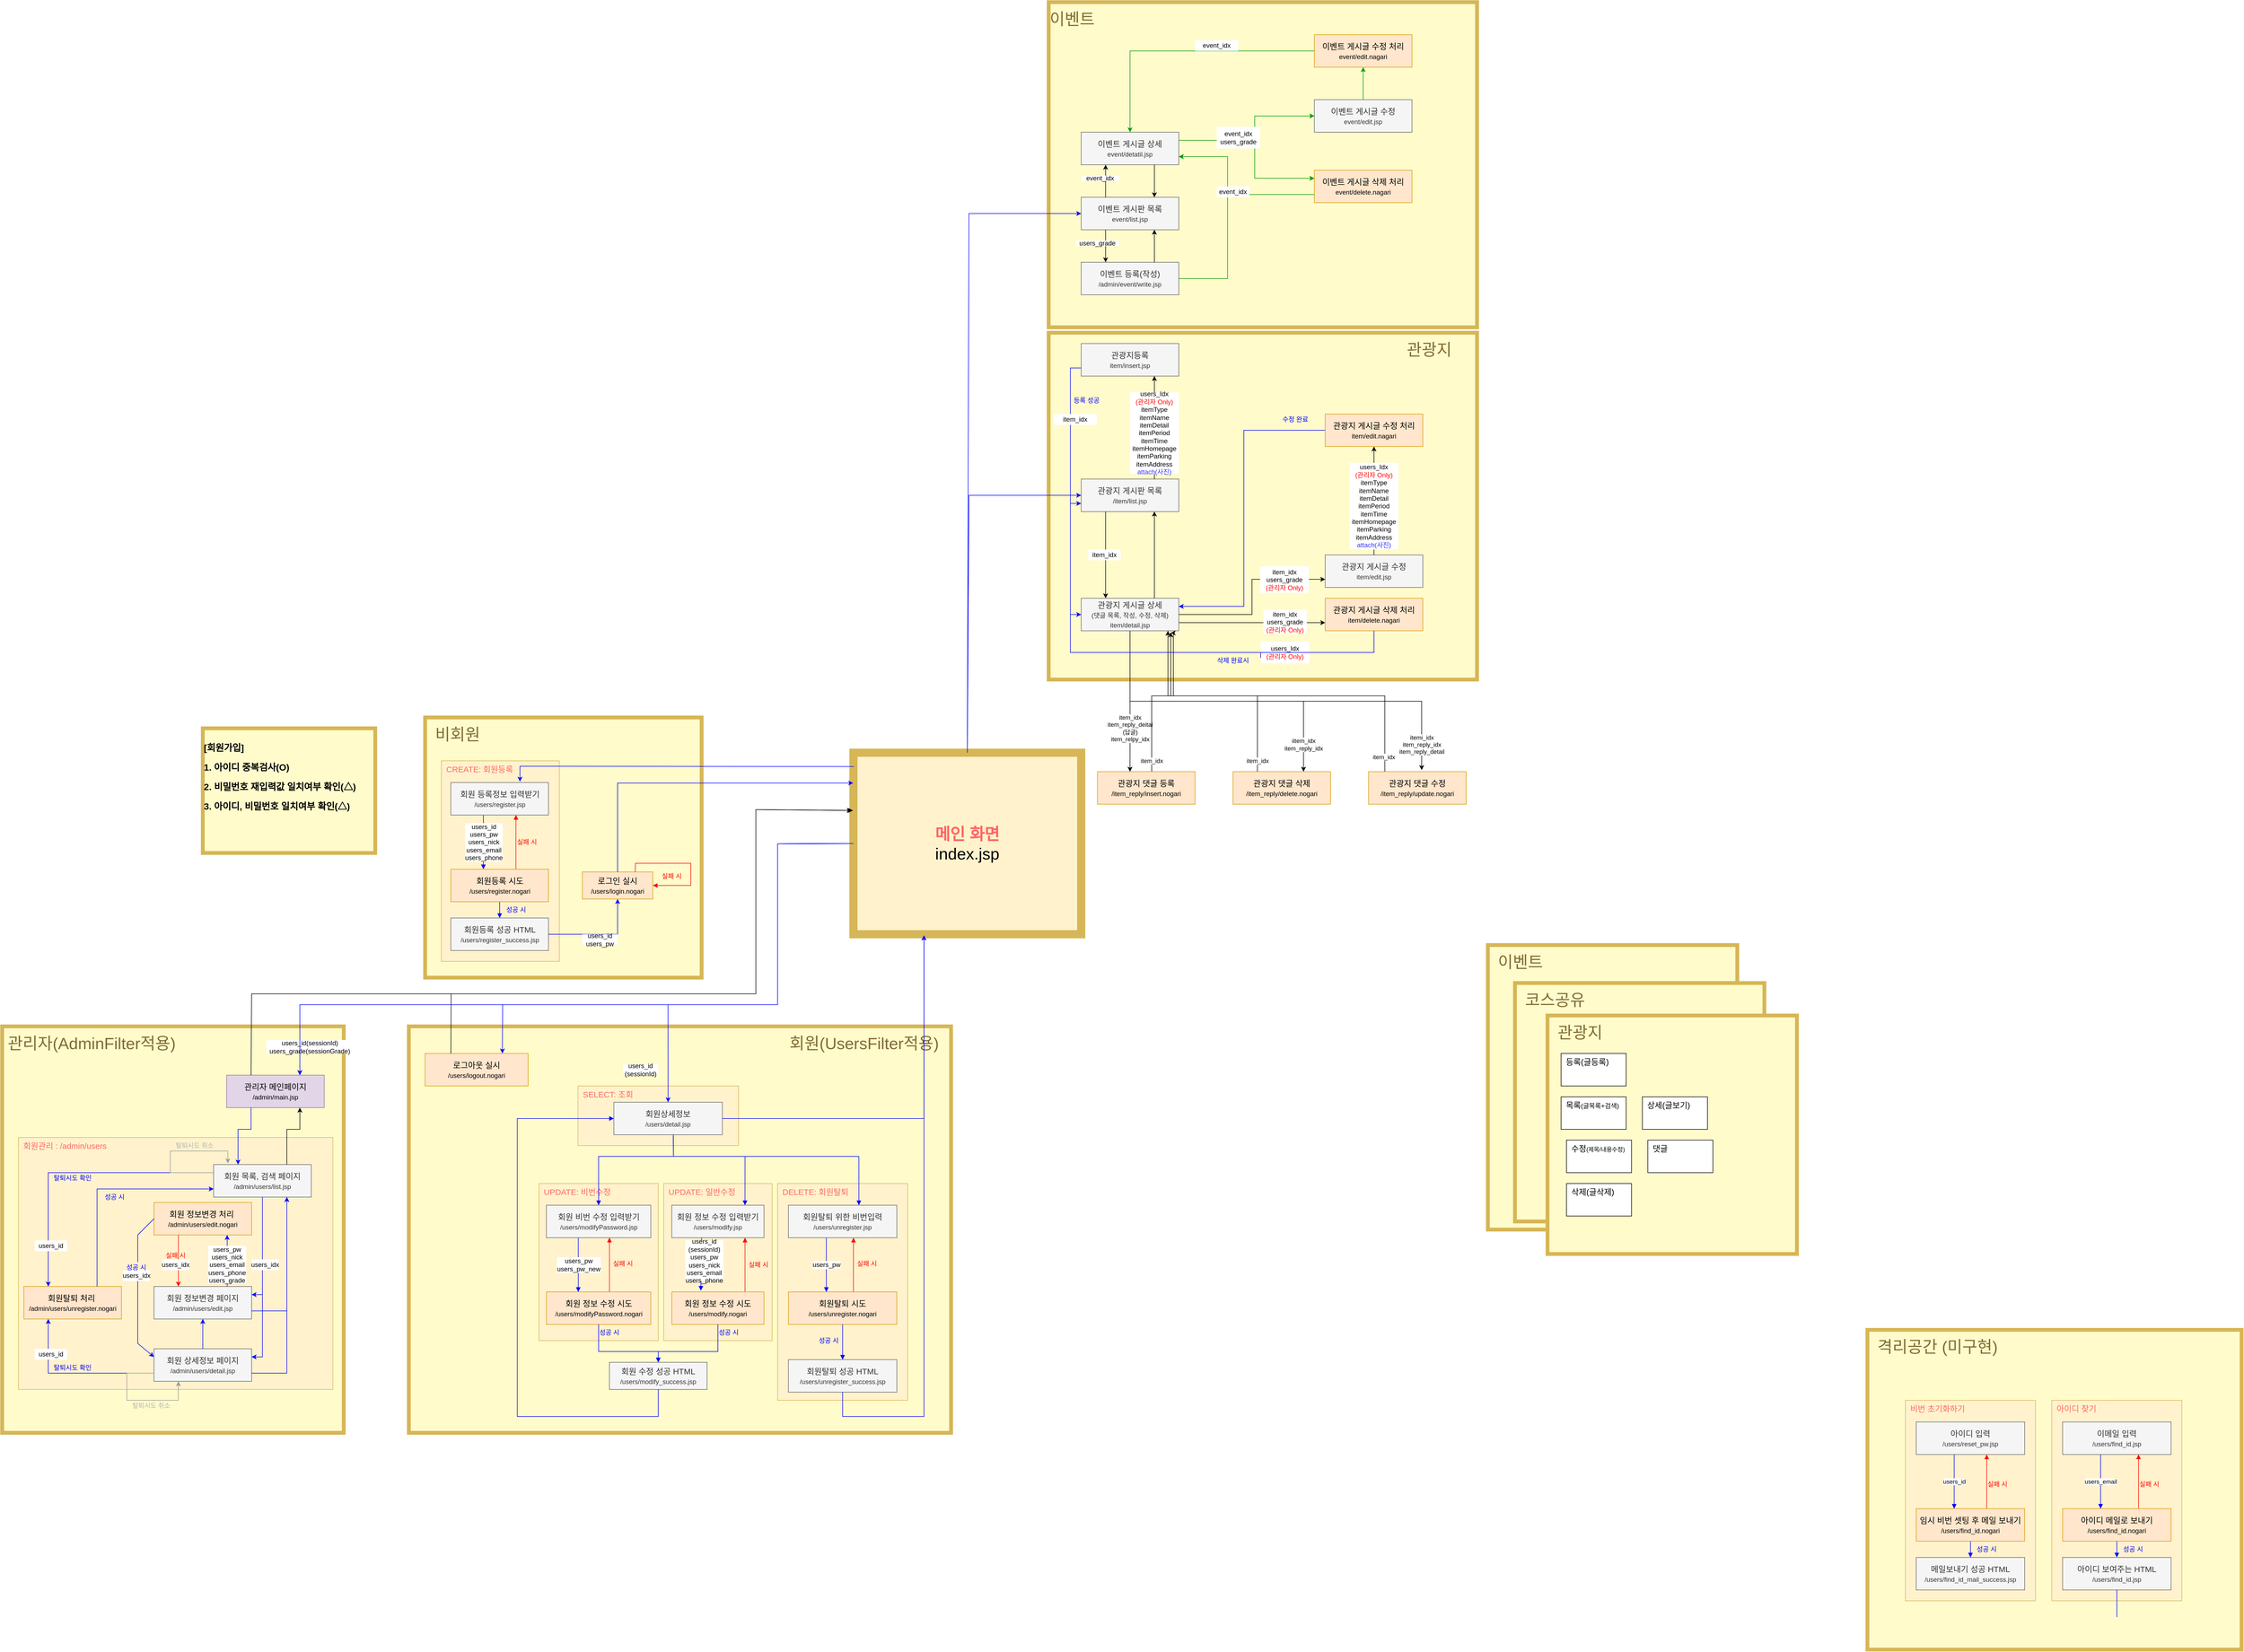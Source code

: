 <mxfile version="15.7.2" type="device"><diagram id="LKAplenjJ5uR3z4QHYQ-" name="페이지-1"><mxGraphModel dx="3677" dy="3524" grid="1" gridSize="10" guides="1" tooltips="1" connect="1" arrows="1" fold="1" page="1" pageScale="1" pageWidth="827" pageHeight="1169" math="0" shadow="0"><root><mxCell id="0"/><mxCell id="1" parent="0"/><mxCell id="cHWenCPkh5nBEhxCHhPZ-91" value="&amp;nbsp; &amp;nbsp; &amp;nbsp; &amp;nbsp; &amp;nbsp; &amp;nbsp; &amp;nbsp; &amp;nbsp; &amp;nbsp; &amp;nbsp; &amp;nbsp; &amp;nbsp; &amp;nbsp; &amp;nbsp; &amp;nbsp; &amp;nbsp; &amp;nbsp; &amp;nbsp; &amp;nbsp; &amp;nbsp; &amp;nbsp; &amp;nbsp; &amp;nbsp; &amp;nbsp; &amp;nbsp; &amp;nbsp; &amp;nbsp; &amp;nbsp; &amp;nbsp; &amp;nbsp; &amp;nbsp; &amp;nbsp; &amp;nbsp; &amp;nbsp; &amp;nbsp; &amp;nbsp; &amp;nbsp; &amp;nbsp; &amp;nbsp; &amp;nbsp; &amp;nbsp; &amp;nbsp; 회원(UsersFilter적용)" style="rounded=0;whiteSpace=wrap;html=1;fontSize=30;align=left;verticalAlign=top;strokeWidth=7;strokeColor=#D6B656;fillColor=#FFfbCb;fontColor=#806C33;spacingTop=7;" parent="1" vertex="1"><mxGeometry x="-150" y="630" width="1000" height="750" as="geometry"/></mxCell><mxCell id="Cjj9x0MrMo0YAK2Xyfjq-55" value="" style="endArrow=classic;html=1;rounded=0;fontSize=12;fontColor=#0000FF;strokeColor=none;exitX=0.708;exitY=0;exitDx=0;exitDy=0;exitPerimeter=0;" parent="1" edge="1"><mxGeometry width="50" height="50" relative="1" as="geometry"><mxPoint x="623.96" y="535" as="sourcePoint"/><mxPoint x="624" y="435" as="targetPoint"/></mxGeometry></mxCell><mxCell id="cHWenCPkh5nBEhxCHhPZ-2" value="&lt;font color=&quot;#ff6666&quot;&gt;&lt;b&gt;메인 화면&lt;/b&gt;&lt;/font&gt;&lt;br style=&quot;font-size: 30px&quot;&gt;index.jsp" style="rounded=0;whiteSpace=wrap;html=1;fontSize=30;fillColor=#fff2cc;strokeColor=#d6b656;strokeWidth=15;" parent="1" vertex="1"><mxGeometry x="670" y="125" width="420" height="335" as="geometry"/></mxCell><mxCell id="cHWenCPkh5nBEhxCHhPZ-3" value="&amp;nbsp; 비회원" style="rounded=0;whiteSpace=wrap;html=1;fontSize=30;align=left;verticalAlign=top;strokeWidth=7;strokeColor=#D6B656;fillColor=#FFfbCb;fontColor=#806C33;spacingTop=7;" parent="1" vertex="1"><mxGeometry x="-120" y="60" width="510" height="480" as="geometry"/></mxCell><mxCell id="cHWenCPkh5nBEhxCHhPZ-4" value="&amp;nbsp;관리자(AdminFilter적용)" style="rounded=0;whiteSpace=wrap;html=1;fontSize=30;align=left;verticalAlign=top;strokeWidth=7;strokeColor=#D6B656;fillColor=#FFFBCB;fontColor=#806C33;spacingTop=7;" parent="1" vertex="1"><mxGeometry x="-900" y="630" width="630" height="750" as="geometry"/></mxCell><mxCell id="cHWenCPkh5nBEhxCHhPZ-5" value="회원관리 : /admin/users" style="rounded=0;whiteSpace=wrap;html=1;fontSize=15;align=left;verticalAlign=top;spacingLeft=7;fillColor=#fff2cc;strokeColor=#d6b656;fontColor=#FF6666;" parent="1" vertex="1"><mxGeometry x="-870" y="835" width="580" height="465" as="geometry"/></mxCell><mxCell id="cHWenCPkh5nBEhxCHhPZ-6" value="&lt;font color=&quot;#ff6666&quot;&gt;&lt;b&gt;메인 화면&lt;/b&gt;&lt;/font&gt;&lt;br style=&quot;font-size: 30px&quot;&gt;index.jsp" style="rounded=0;whiteSpace=wrap;html=1;fontSize=30;fillColor=#fff2cc;strokeColor=#d6b656;strokeWidth=15;" parent="1" vertex="1"><mxGeometry x="670" y="125" width="420" height="335" as="geometry"/></mxCell><mxCell id="cHWenCPkh5nBEhxCHhPZ-7" value="로그인 실시&lt;br&gt;&lt;font style=&quot;font-size: 12px&quot;&gt;/users/login.nogari&lt;/font&gt;" style="rounded=0;whiteSpace=wrap;html=1;fontSize=15;align=center;verticalAlign=middle;spacingLeft=0;fillColor=#ffe6cc;strokeColor=#d79b00;" parent="1" vertex="1"><mxGeometry x="170" y="345" width="130" height="50" as="geometry"/></mxCell><mxCell id="cHWenCPkh5nBEhxCHhPZ-8" value="CREATE: 회원등록" style="rounded=0;whiteSpace=wrap;html=1;fontSize=15;align=left;verticalAlign=top;spacingLeft=7;fillColor=#fff2cc;strokeColor=#d6b656;fontColor=#FF6666;" parent="1" vertex="1"><mxGeometry x="-90" y="140" width="217.5" height="370" as="geometry"/></mxCell><mxCell id="cHWenCPkh5nBEhxCHhPZ-9" value="" style="edgeStyle=orthogonalEdgeStyle;rounded=0;orthogonalLoop=1;jettySize=auto;html=1;fontSize=12;strokeColor=#0000FF;endArrow=block;endFill=1;" parent="1" source="cHWenCPkh5nBEhxCHhPZ-11" target="cHWenCPkh5nBEhxCHhPZ-12" edge="1"><mxGeometry relative="1" as="geometry"/></mxCell><mxCell id="cHWenCPkh5nBEhxCHhPZ-10" value="" style="edgeStyle=orthogonalEdgeStyle;rounded=0;orthogonalLoop=1;jettySize=auto;html=1;strokeColor=#FF0000;endArrow=block;endFill=1;" parent="1" source="cHWenCPkh5nBEhxCHhPZ-11" target="cHWenCPkh5nBEhxCHhPZ-16" edge="1"><mxGeometry relative="1" as="geometry"><Array as="points"><mxPoint x="47.5" y="250"/><mxPoint x="47.5" y="250"/></Array></mxGeometry></mxCell><mxCell id="cHWenCPkh5nBEhxCHhPZ-11" value="회원등록 시도&lt;br&gt;&lt;font style=&quot;font-size: 12px&quot;&gt;/users/register.nogari&lt;/font&gt;" style="rounded=0;whiteSpace=wrap;html=1;fontSize=15;align=center;verticalAlign=middle;spacingLeft=0;fillColor=#ffe6cc;strokeColor=#d79b00;" parent="1" vertex="1"><mxGeometry x="-72.5" y="340" width="180" height="60" as="geometry"/></mxCell><mxCell id="cHWenCPkh5nBEhxCHhPZ-12" value="회원등록 성공 HTML&lt;br&gt;&lt;font style=&quot;font-size: 12px&quot;&gt;/users/register_success.jsp&lt;/font&gt;" style="rounded=0;whiteSpace=wrap;html=1;fontSize=15;align=center;verticalAlign=middle;spacingLeft=0;fillColor=#f5f5f5;strokeColor=#666666;fontColor=#333333;" parent="1" vertex="1"><mxGeometry x="-72.5" y="430" width="180" height="60" as="geometry"/></mxCell><mxCell id="cHWenCPkh5nBEhxCHhPZ-13" value="실패 시" style="text;html=1;strokeColor=none;fillColor=none;align=center;verticalAlign=middle;whiteSpace=wrap;rounded=0;fontSize=12;fontColor=#FF0000;" parent="1" vertex="1"><mxGeometry x="37.5" y="275" width="60" height="30" as="geometry"/></mxCell><mxCell id="cHWenCPkh5nBEhxCHhPZ-14" value="성공 시" style="text;html=1;strokeColor=none;fillColor=none;align=center;verticalAlign=middle;whiteSpace=wrap;rounded=0;fontSize=12;fontColor=#0000FF;" parent="1" vertex="1"><mxGeometry x="17.5" y="400" width="60" height="30" as="geometry"/></mxCell><mxCell id="cHWenCPkh5nBEhxCHhPZ-15" value="&lt;div style=&quot;font-size: 12px&quot;&gt;users_id&lt;/div&gt;&lt;div style=&quot;font-size: 12px&quot;&gt;users_pw&lt;/div&gt;&lt;div style=&quot;font-size: 12px&quot;&gt;users_nick&lt;/div&gt;&lt;div style=&quot;font-size: 12px&quot;&gt;users_email&lt;/div&gt;&lt;div style=&quot;font-size: 12px&quot;&gt;users_phone&lt;/div&gt;" style="edgeStyle=orthogonalEdgeStyle;rounded=0;orthogonalLoop=1;jettySize=auto;html=1;strokeColor=#0000FF;endArrow=block;endFill=1;" parent="1" source="cHWenCPkh5nBEhxCHhPZ-16" target="cHWenCPkh5nBEhxCHhPZ-11" edge="1"><mxGeometry relative="1" as="geometry"><Array as="points"><mxPoint x="-12.5" y="250"/><mxPoint x="-12.5" y="250"/></Array></mxGeometry></mxCell><mxCell id="cHWenCPkh5nBEhxCHhPZ-16" value="회원 등록정보 입력받기&lt;br&gt;&lt;font style=&quot;font-size: 12px&quot;&gt;/users/register.jsp&lt;/font&gt;" style="rounded=0;whiteSpace=wrap;html=1;fontSize=15;align=center;verticalAlign=middle;spacingLeft=0;fillColor=#f5f5f5;fontColor=#333333;strokeColor=#666666;" parent="1" vertex="1"><mxGeometry x="-72.5" y="180" width="180" height="60" as="geometry"/></mxCell><mxCell id="cHWenCPkh5nBEhxCHhPZ-17" value="실패 시" style="text;html=1;strokeColor=none;fillColor=none;align=center;verticalAlign=middle;whiteSpace=wrap;rounded=0;fontSize=12;fontColor=#FF0000;" parent="1" vertex="1"><mxGeometry x="310" y="340" width="50" height="25" as="geometry"/></mxCell><mxCell id="cHWenCPkh5nBEhxCHhPZ-18" value="" style="endArrow=block;html=1;rounded=0;fontSize=12;fontColor=#0000FF;strokeColor=#FF0000;endFill=1;exitX=0.75;exitY=0;exitDx=0;exitDy=0;entryX=1;entryY=0.5;entryDx=0;entryDy=0;" parent="1" source="cHWenCPkh5nBEhxCHhPZ-7" target="cHWenCPkh5nBEhxCHhPZ-7" edge="1"><mxGeometry x="30" y="744.37" width="50" height="50" as="geometry"><mxPoint x="1090" y="278" as="sourcePoint"/><mxPoint x="370" y="329" as="targetPoint"/><Array as="points"><mxPoint x="268" y="329"/><mxPoint x="370" y="329"/><mxPoint x="370" y="370"/></Array></mxGeometry></mxCell><mxCell id="cHWenCPkh5nBEhxCHhPZ-19" value="&lt;font style=&quot;font-size: 15px&quot;&gt;관리자 메인페이지&lt;br&gt;&lt;/font&gt;&lt;span style=&quot;font-size: 12px&quot;&gt;/admin/main.jsp&lt;/span&gt;" style="rounded=0;whiteSpace=wrap;html=1;fontSize=15;align=center;verticalAlign=middle;spacingLeft=0;fillColor=#e1d5e7;strokeColor=#9673a6;" parent="1" vertex="1"><mxGeometry x="-486" y="720" width="180" height="60" as="geometry"/></mxCell><mxCell id="cHWenCPkh5nBEhxCHhPZ-20" value="&lt;font style=&quot;font-size: 15px&quot;&gt;회원 목록, 검색 페이지&lt;br&gt;&lt;/font&gt;&lt;span style=&quot;font-size: 12px&quot;&gt;/admin/users/list.jsp&lt;/span&gt;" style="rounded=0;whiteSpace=wrap;html=1;fontSize=15;align=center;verticalAlign=middle;spacingLeft=0;fillColor=#f5f5f5;fontColor=#333333;strokeColor=#666666;" parent="1" vertex="1"><mxGeometry x="-510" y="885" width="180" height="60" as="geometry"/></mxCell><mxCell id="cHWenCPkh5nBEhxCHhPZ-21" value="&lt;font style=&quot;font-size: 15px&quot;&gt;회원 상세정보 페이지&lt;br&gt;&lt;/font&gt;&lt;span style=&quot;font-size: 12px&quot;&gt;/admin/users/detail.jsp&lt;/span&gt;" style="rounded=0;whiteSpace=wrap;html=1;fontSize=15;align=center;verticalAlign=middle;spacingLeft=0;fillColor=#f5f5f5;fontColor=#333333;strokeColor=#666666;" parent="1" vertex="1"><mxGeometry x="-620" y="1225" width="180" height="60" as="geometry"/></mxCell><mxCell id="cHWenCPkh5nBEhxCHhPZ-22" value="&lt;font style=&quot;font-size: 15px&quot;&gt;회원 정보변경 페이지&lt;br&gt;&lt;/font&gt;&lt;span style=&quot;font-size: 12px&quot;&gt;/admin/users/edit.jsp&lt;/span&gt;" style="rounded=0;whiteSpace=wrap;html=1;fontSize=15;align=center;verticalAlign=middle;spacingLeft=0;fillColor=#f5f5f5;fontColor=#333333;strokeColor=#666666;" parent="1" vertex="1"><mxGeometry x="-620" y="1110" width="180" height="60" as="geometry"/></mxCell><mxCell id="cHWenCPkh5nBEhxCHhPZ-23" value="회원탈퇴 처리&amp;nbsp;&lt;br&gt;&lt;font style=&quot;font-size: 12px&quot;&gt;/admin/users/unregister.nogari&lt;/font&gt;" style="rounded=0;whiteSpace=wrap;html=1;fontSize=15;align=center;verticalAlign=middle;spacingLeft=0;fillColor=#ffe6cc;strokeColor=#d79b00;" parent="1" vertex="1"><mxGeometry x="-860" y="1110" width="180" height="60" as="geometry"/></mxCell><mxCell id="cHWenCPkh5nBEhxCHhPZ-24" value="" style="endArrow=classic;html=1;rounded=0;exitX=0;exitY=0.75;exitDx=0;exitDy=0;strokeColor=#0000FF;entryX=0.25;entryY=1;entryDx=0;entryDy=0;" parent="1" source="cHWenCPkh5nBEhxCHhPZ-21" target="cHWenCPkh5nBEhxCHhPZ-23" edge="1"><mxGeometry width="50" height="50" relative="1" as="geometry"><mxPoint x="-450" y="1075" as="sourcePoint"/><mxPoint x="-400" y="1025" as="targetPoint"/><Array as="points"><mxPoint x="-815" y="1270"/></Array></mxGeometry></mxCell><mxCell id="cHWenCPkh5nBEhxCHhPZ-25" value="" style="endArrow=classic;html=1;rounded=0;entryX=0;entryY=0.75;entryDx=0;entryDy=0;exitX=0.75;exitY=0;exitDx=0;exitDy=0;strokeColor=#0000FF;" parent="1" source="cHWenCPkh5nBEhxCHhPZ-23" target="cHWenCPkh5nBEhxCHhPZ-20" edge="1"><mxGeometry width="50" height="50" relative="1" as="geometry"><mxPoint x="-450" y="1075" as="sourcePoint"/><mxPoint x="-400" y="1025" as="targetPoint"/><Array as="points"><mxPoint x="-725" y="930"/></Array></mxGeometry></mxCell><mxCell id="cHWenCPkh5nBEhxCHhPZ-28" value="성공 시" style="text;html=1;strokeColor=none;fillColor=none;align=center;verticalAlign=middle;whiteSpace=wrap;rounded=0;fontSize=12;fontColor=#0000FF;" parent="1" vertex="1"><mxGeometry x="-720" y="935" width="55" height="20" as="geometry"/></mxCell><mxCell id="cHWenCPkh5nBEhxCHhPZ-29" style="edgeStyle=orthogonalEdgeStyle;rounded=0;orthogonalLoop=1;jettySize=auto;html=1;exitX=0.5;exitY=1;exitDx=0;exitDy=0;strokeColor=#0000FF;" parent="1" edge="1"><mxGeometry relative="1" as="geometry"><mxPoint x="-670" y="1265" as="sourcePoint"/><mxPoint x="-670" y="1265" as="targetPoint"/></mxGeometry></mxCell><mxCell id="cHWenCPkh5nBEhxCHhPZ-30" value="회원 정보변경 처리&amp;nbsp;&lt;br&gt;&lt;font style=&quot;font-size: 12px&quot;&gt;/admin/users/edit.nogari&lt;/font&gt;" style="rounded=0;whiteSpace=wrap;html=1;fontSize=15;align=center;verticalAlign=middle;spacingLeft=0;fillColor=#ffe6cc;strokeColor=#d79b00;" parent="1" vertex="1"><mxGeometry x="-620" y="955" width="180" height="60" as="geometry"/></mxCell><mxCell id="cHWenCPkh5nBEhxCHhPZ-31" value="" style="endArrow=classic;html=1;rounded=0;exitX=0.5;exitY=0;exitDx=0;exitDy=0;strokeColor=#0000FF;entryX=0.5;entryY=1;entryDx=0;entryDy=0;" parent="1" source="cHWenCPkh5nBEhxCHhPZ-21" target="cHWenCPkh5nBEhxCHhPZ-22" edge="1"><mxGeometry width="50" height="50" relative="1" as="geometry"><mxPoint x="-610" y="1280" as="sourcePoint"/><mxPoint x="-885" y="1185" as="targetPoint"/><Array as="points"/></mxGeometry></mxCell><mxCell id="cHWenCPkh5nBEhxCHhPZ-34" value="" style="endArrow=classic;html=1;rounded=0;exitX=0.5;exitY=1;exitDx=0;exitDy=0;strokeColor=#0000FF;entryX=1;entryY=0.25;entryDx=0;entryDy=0;" parent="1" source="cHWenCPkh5nBEhxCHhPZ-20" target="cHWenCPkh5nBEhxCHhPZ-21" edge="1"><mxGeometry width="50" height="50" relative="1" as="geometry"><mxPoint x="-430" y="1025" as="sourcePoint"/><mxPoint x="-430" y="1265" as="targetPoint"/><Array as="points"><mxPoint x="-420" y="1240"/></Array></mxGeometry></mxCell><mxCell id="cHWenCPkh5nBEhxCHhPZ-35" value="" style="endArrow=none;html=1;rounded=0;exitX=0;exitY=0.5;exitDx=0;exitDy=0;strokeColor=#0000FF;entryX=0.5;entryY=0;entryDx=0;entryDy=0;" parent="1" source="cHWenCPkh5nBEhxCHhPZ-30" edge="1"><mxGeometry width="50" height="50" relative="1" as="geometry"><mxPoint x="-440" y="1015" as="sourcePoint"/><mxPoint x="-650" y="1065" as="targetPoint"/><Array as="points"><mxPoint x="-650" y="1015"/></Array></mxGeometry></mxCell><mxCell id="cHWenCPkh5nBEhxCHhPZ-36" value="" style="endArrow=classic;html=1;rounded=0;strokeColor=#0000FF;exitX=0.5;exitY=1;exitDx=0;exitDy=0;entryX=0;entryY=0.25;entryDx=0;entryDy=0;" parent="1" target="cHWenCPkh5nBEhxCHhPZ-21" edge="1"><mxGeometry width="50" height="50" relative="1" as="geometry"><mxPoint x="-650" y="1085" as="sourcePoint"/><mxPoint x="-430" y="1005" as="targetPoint"/><Array as="points"><mxPoint x="-650" y="1215"/></Array></mxGeometry></mxCell><mxCell id="cHWenCPkh5nBEhxCHhPZ-37" value="성공 시&lt;br&gt;" style="text;html=1;strokeColor=none;fillColor=none;align=center;verticalAlign=middle;whiteSpace=wrap;rounded=0;fontSize=12;fontColor=#0000FF;" parent="1" vertex="1"><mxGeometry x="-680" y="1065" width="55" height="20" as="geometry"/></mxCell><mxCell id="cHWenCPkh5nBEhxCHhPZ-38" value="" style="endArrow=classic;html=1;rounded=0;strokeColor=#0000FF;exitX=0.5;exitY=1;exitDx=0;exitDy=0;" parent="1" source="cHWenCPkh5nBEhxCHhPZ-20" edge="1"><mxGeometry width="50" height="50" relative="1" as="geometry"><mxPoint x="-410" y="1055" as="sourcePoint"/><mxPoint x="-440" y="1125" as="targetPoint"/><Array as="points"><mxPoint x="-420" y="1125"/></Array></mxGeometry></mxCell><mxCell id="cHWenCPkh5nBEhxCHhPZ-39" value="" style="endArrow=classic;html=1;rounded=0;exitX=0.75;exitY=0;exitDx=0;exitDy=0;strokeColor=#0000FF;entryX=0.75;entryY=1;entryDx=0;entryDy=0;" parent="1" source="cHWenCPkh5nBEhxCHhPZ-22" target="cHWenCPkh5nBEhxCHhPZ-30" edge="1"><mxGeometry width="50" height="50" relative="1" as="geometry"><mxPoint x="-520" y="1235" as="sourcePoint"/><mxPoint x="-520" y="1180" as="targetPoint"/><Array as="points"/></mxGeometry></mxCell><mxCell id="cHWenCPkh5nBEhxCHhPZ-40" value="" style="endArrow=classic;html=1;rounded=0;fontColor=#CC0000;strokeColor=#0000FF;exitX=1;exitY=0.75;exitDx=0;exitDy=0;entryX=0.75;entryY=1;entryDx=0;entryDy=0;" parent="1" source="cHWenCPkh5nBEhxCHhPZ-22" target="cHWenCPkh5nBEhxCHhPZ-20" edge="1"><mxGeometry width="50" height="50" relative="1" as="geometry"><mxPoint x="-350" y="1175" as="sourcePoint"/><mxPoint x="-300" y="1125" as="targetPoint"/><Array as="points"><mxPoint x="-375" y="1155"/></Array></mxGeometry></mxCell><mxCell id="cHWenCPkh5nBEhxCHhPZ-41" value="" style="endArrow=classic;html=1;rounded=0;fontColor=#CC0000;strokeColor=#0000FF;exitX=1;exitY=0.75;exitDx=0;exitDy=0;entryX=0.75;entryY=1;entryDx=0;entryDy=0;" parent="1" source="cHWenCPkh5nBEhxCHhPZ-21" target="cHWenCPkh5nBEhxCHhPZ-20" edge="1"><mxGeometry width="50" height="50" relative="1" as="geometry"><mxPoint x="-430" y="1165" as="sourcePoint"/><mxPoint x="-365" y="965" as="targetPoint"/><Array as="points"><mxPoint x="-375" y="1270"/></Array></mxGeometry></mxCell><mxCell id="cHWenCPkh5nBEhxCHhPZ-42" value="SELECT: 조회" style="rounded=0;whiteSpace=wrap;html=1;fontSize=15;align=left;verticalAlign=top;spacingLeft=7;fillColor=#fff2cc;strokeColor=#d6b656;fontColor=#FF6666;" parent="1" vertex="1"><mxGeometry x="161.88" y="740" width="296.25" height="110" as="geometry"/></mxCell><mxCell id="cHWenCPkh5nBEhxCHhPZ-43" value="&lt;font&gt;회원상세정보&lt;br&gt;&lt;/font&gt;&lt;font style=&quot;font-size: 12px&quot;&gt;/users/detail.jsp&lt;/font&gt;" style="rounded=0;whiteSpace=wrap;html=1;fontSize=15;align=center;verticalAlign=middle;spacingLeft=0;fillColor=#f5f5f5;fontColor=#333333;strokeColor=#666666;" parent="1" vertex="1"><mxGeometry x="228.13" y="770" width="200" height="60" as="geometry"/></mxCell><mxCell id="cHWenCPkh5nBEhxCHhPZ-44" value="DELETE: 회원탈퇴" style="rounded=0;whiteSpace=wrap;html=1;fontSize=15;align=left;verticalAlign=top;spacingLeft=7;fillColor=#fff2cc;strokeColor=#d6b656;fontColor=#FF6666;" parent="1" vertex="1"><mxGeometry x="530" y="920" width="240" height="400" as="geometry"/></mxCell><mxCell id="cHWenCPkh5nBEhxCHhPZ-45" value="" style="edgeStyle=orthogonalEdgeStyle;rounded=0;orthogonalLoop=1;jettySize=auto;html=1;strokeColor=#FF0000;endArrow=block;endFill=1;" parent="1" source="cHWenCPkh5nBEhxCHhPZ-46" target="cHWenCPkh5nBEhxCHhPZ-49" edge="1"><mxGeometry relative="1" as="geometry"><Array as="points"><mxPoint x="670" y="1100"/><mxPoint x="670" y="1100"/></Array></mxGeometry></mxCell><mxCell id="cHWenCPkh5nBEhxCHhPZ-46" value="회원탈퇴 시도&lt;br&gt;&lt;font style=&quot;font-size: 12px&quot;&gt;/users/unregister.nogari&lt;/font&gt;" style="rounded=0;whiteSpace=wrap;html=1;fontSize=15;align=center;verticalAlign=middle;spacingLeft=0;fillColor=#ffe6cc;strokeColor=#d79b00;" parent="1" vertex="1"><mxGeometry x="550" y="1120" width="200" height="60" as="geometry"/></mxCell><mxCell id="cHWenCPkh5nBEhxCHhPZ-47" value="회원탈퇴 성공 HTML&lt;br&gt;&lt;font style=&quot;font-size: 12px&quot;&gt;/users/unregister_success.jsp&lt;/font&gt;" style="rounded=0;whiteSpace=wrap;html=1;fontSize=15;align=center;verticalAlign=middle;spacingLeft=0;fillColor=#f5f5f5;strokeColor=#666666;fontColor=#333333;" parent="1" vertex="1"><mxGeometry x="550" y="1245" width="200" height="60" as="geometry"/></mxCell><mxCell id="cHWenCPkh5nBEhxCHhPZ-48" value="&lt;font style=&quot;font-size: 12px&quot;&gt;users_pw&lt;/font&gt;" style="edgeStyle=orthogonalEdgeStyle;rounded=0;orthogonalLoop=1;jettySize=auto;html=1;strokeColor=#0000FF;endArrow=block;endFill=1;" parent="1" source="cHWenCPkh5nBEhxCHhPZ-49" target="cHWenCPkh5nBEhxCHhPZ-46" edge="1"><mxGeometry relative="1" as="geometry"><Array as="points"><mxPoint x="620" y="1060"/><mxPoint x="620" y="1060"/></Array></mxGeometry></mxCell><mxCell id="cHWenCPkh5nBEhxCHhPZ-49" value="회원탈퇴 위한 비번입력&lt;br&gt;&lt;font style=&quot;font-size: 12px&quot;&gt;/users/unregister.jsp&lt;/font&gt;" style="rounded=0;whiteSpace=wrap;html=1;fontSize=15;align=center;verticalAlign=middle;spacingLeft=0;fillColor=#f5f5f5;fontColor=#333333;strokeColor=#666666;" parent="1" vertex="1"><mxGeometry x="550" y="960" width="200" height="60" as="geometry"/></mxCell><mxCell id="cHWenCPkh5nBEhxCHhPZ-50" value="실패 시" style="text;html=1;strokeColor=none;fillColor=none;align=center;verticalAlign=middle;whiteSpace=wrap;rounded=0;fontSize=12;fontColor=#FF0000;" parent="1" vertex="1"><mxGeometry x="670" y="1055" width="50" height="25" as="geometry"/></mxCell><mxCell id="cHWenCPkh5nBEhxCHhPZ-51" value="성공 시" style="text;html=1;strokeColor=none;fillColor=none;align=center;verticalAlign=middle;whiteSpace=wrap;rounded=0;fontSize=12;fontColor=#0000FF;" parent="1" vertex="1"><mxGeometry x="600" y="1200" width="49" height="20" as="geometry"/></mxCell><mxCell id="cHWenCPkh5nBEhxCHhPZ-52" value="UPDATE: 일반수정" style="rounded=0;whiteSpace=wrap;html=1;fontSize=15;align=left;verticalAlign=top;spacingLeft=7;fillColor=#fff2cc;strokeColor=#d6b656;fontColor=#FF6666;" parent="1" vertex="1"><mxGeometry x="320" y="920" width="200" height="290" as="geometry"/></mxCell><mxCell id="cHWenCPkh5nBEhxCHhPZ-53" value="UPDATE: 비번수정" style="rounded=0;whiteSpace=wrap;html=1;fontSize=15;align=left;verticalAlign=top;spacingLeft=7;fillColor=#fff2cc;strokeColor=#d6b656;fontColor=#FF6666;" parent="1" vertex="1"><mxGeometry x="90" y="920" width="220" height="290" as="geometry"/></mxCell><mxCell id="cHWenCPkh5nBEhxCHhPZ-54" value="" style="edgeStyle=orthogonalEdgeStyle;rounded=0;orthogonalLoop=1;jettySize=auto;html=1;strokeColor=#FF0000;endArrow=block;endFill=1;" parent="1" source="cHWenCPkh5nBEhxCHhPZ-55" target="cHWenCPkh5nBEhxCHhPZ-59" edge="1"><mxGeometry relative="1" as="geometry"><Array as="points"><mxPoint x="470" y="1090"/><mxPoint x="470" y="1090"/></Array></mxGeometry></mxCell><mxCell id="cHWenCPkh5nBEhxCHhPZ-55" value="회원 정보 수정 시도&lt;br&gt;&lt;font style=&quot;font-size: 12px&quot;&gt;/users/modify.nogari&lt;/font&gt;" style="rounded=0;whiteSpace=wrap;html=1;fontSize=15;align=center;verticalAlign=middle;spacingLeft=0;fillColor=#ffe6cc;strokeColor=#d79b00;fontColor=default;" parent="1" vertex="1"><mxGeometry x="335" y="1120" width="170" height="60" as="geometry"/></mxCell><mxCell id="cHWenCPkh5nBEhxCHhPZ-56" value="회원 수정 성공 HTML&lt;br&gt;&lt;font style=&quot;font-size: 12px&quot;&gt;/users/modify_success.jsp&lt;/font&gt;" style="rounded=0;whiteSpace=wrap;html=1;fontSize=15;align=center;verticalAlign=middle;spacingLeft=0;fillColor=#f5f5f5;strokeColor=#666666;fontColor=#333333;" parent="1" vertex="1"><mxGeometry x="220" y="1250" width="180" height="50" as="geometry"/></mxCell><mxCell id="cHWenCPkh5nBEhxCHhPZ-57" value="실패 시" style="text;html=1;strokeColor=none;fillColor=none;align=center;verticalAlign=middle;whiteSpace=wrap;rounded=0;fontSize=12;fontColor=#FF0000;" parent="1" vertex="1"><mxGeometry x="465" y="1055" width="60" height="30" as="geometry"/></mxCell><mxCell id="cHWenCPkh5nBEhxCHhPZ-58" value="성공 시" style="text;html=1;strokeColor=none;fillColor=none;align=center;verticalAlign=middle;whiteSpace=wrap;rounded=0;fontSize=12;fontColor=#0000FF;" parent="1" vertex="1"><mxGeometry x="415" y="1185" width="50" height="20" as="geometry"/></mxCell><mxCell id="cHWenCPkh5nBEhxCHhPZ-59" value="회원 정보 수정 입력받기&lt;br&gt;&lt;font style=&quot;font-size: 12px&quot;&gt;/users/modify.jsp&lt;/font&gt;" style="rounded=0;whiteSpace=wrap;html=1;fontSize=15;align=center;verticalAlign=middle;spacingLeft=0;fillColor=#f5f5f5;fontColor=#333333;strokeColor=#666666;" parent="1" vertex="1"><mxGeometry x="335" y="960" width="170" height="60" as="geometry"/></mxCell><mxCell id="cHWenCPkh5nBEhxCHhPZ-60" value="" style="edgeStyle=orthogonalEdgeStyle;rounded=0;orthogonalLoop=1;jettySize=auto;html=1;strokeColor=#FF0000;endArrow=block;endFill=1;" parent="1" source="cHWenCPkh5nBEhxCHhPZ-61" target="cHWenCPkh5nBEhxCHhPZ-65" edge="1"><mxGeometry relative="1" as="geometry"><Array as="points"><mxPoint x="220" y="1070"/><mxPoint x="220" y="1070"/></Array></mxGeometry></mxCell><mxCell id="cHWenCPkh5nBEhxCHhPZ-61" value="회원 정보 수정 시도&lt;br&gt;&lt;font style=&quot;font-size: 12px&quot;&gt;/users/modifyPassword.nogari&lt;/font&gt;" style="rounded=0;whiteSpace=wrap;html=1;fontSize=15;align=center;verticalAlign=middle;spacingLeft=0;fillColor=#ffe6cc;strokeColor=#d79b00;fontColor=default;" parent="1" vertex="1"><mxGeometry x="103.75" y="1120" width="192.5" height="60" as="geometry"/></mxCell><mxCell id="cHWenCPkh5nBEhxCHhPZ-62" value="실패 시" style="text;html=1;strokeColor=none;fillColor=none;align=center;verticalAlign=middle;whiteSpace=wrap;rounded=0;fontSize=12;fontColor=#FF0000;" parent="1" vertex="1"><mxGeometry x="220" y="1055" width="50" height="25" as="geometry"/></mxCell><mxCell id="cHWenCPkh5nBEhxCHhPZ-63" value="성공 시" style="text;html=1;strokeColor=none;fillColor=none;align=center;verticalAlign=middle;whiteSpace=wrap;rounded=0;fontSize=12;fontColor=#0000FF;" parent="1" vertex="1"><mxGeometry x="190" y="1180" width="60" height="30" as="geometry"/></mxCell><mxCell id="cHWenCPkh5nBEhxCHhPZ-64" value="&lt;div style=&quot;font-size: 12px&quot;&gt;users_pw&lt;/div&gt;&lt;div style=&quot;font-size: 12px&quot;&gt;users_pw_new&lt;/div&gt;" style="edgeStyle=orthogonalEdgeStyle;rounded=0;orthogonalLoop=1;jettySize=auto;html=1;strokeColor=#0000FF;endArrow=block;endFill=1;" parent="1" source="cHWenCPkh5nBEhxCHhPZ-65" target="cHWenCPkh5nBEhxCHhPZ-61" edge="1"><mxGeometry relative="1" as="geometry"><Array as="points"><mxPoint x="162.5" y="1030"/><mxPoint x="162.5" y="1030"/></Array></mxGeometry></mxCell><mxCell id="cHWenCPkh5nBEhxCHhPZ-65" value="회원 비번 수정 입력받기&lt;br&gt;&lt;font style=&quot;font-size: 12px&quot;&gt;/users/modifyPassword.jsp&lt;/font&gt;" style="rounded=0;whiteSpace=wrap;html=1;fontSize=15;align=center;verticalAlign=middle;spacingLeft=0;fillColor=#f5f5f5;fontColor=#333333;strokeColor=#666666;" parent="1" vertex="1"><mxGeometry x="103.75" y="960" width="192.5" height="60" as="geometry"/></mxCell><mxCell id="cHWenCPkh5nBEhxCHhPZ-66" value="" style="endArrow=block;html=1;rounded=0;sketch=0;fontColor=#FF6666;strokeColor=#0000FF;fillColor=#A8DADC;exitX=0.5;exitY=1;exitDx=0;exitDy=0;entryX=0.5;entryY=0;entryDx=0;entryDy=0;endFill=1;" parent="1" source="cHWenCPkh5nBEhxCHhPZ-55" target="cHWenCPkh5nBEhxCHhPZ-56" edge="1"><mxGeometry x="200" y="1220" width="50" height="50" as="geometry"><mxPoint x="290" y="1270" as="sourcePoint"/><mxPoint x="320" y="1260" as="targetPoint"/><Array as="points"><mxPoint x="420" y="1230"/><mxPoint x="310" y="1230"/></Array></mxGeometry></mxCell><mxCell id="cHWenCPkh5nBEhxCHhPZ-67" value="" style="endArrow=block;html=1;rounded=0;labelBackgroundColor=default;fontSize=18;fontColor=#0000FF;strokeColor=#0000FF;exitX=0.5;exitY=1;exitDx=0;exitDy=0;entryX=0.5;entryY=0;entryDx=0;entryDy=0;endFill=1;" parent="1" source="cHWenCPkh5nBEhxCHhPZ-46" target="cHWenCPkh5nBEhxCHhPZ-47" edge="1"><mxGeometry width="50" height="50" relative="1" as="geometry"><mxPoint x="350" y="1310" as="sourcePoint"/><mxPoint x="400" y="1260" as="targetPoint"/></mxGeometry></mxCell><mxCell id="cHWenCPkh5nBEhxCHhPZ-68" value="" style="endArrow=block;html=1;rounded=0;labelBackgroundColor=default;fontSize=18;fontColor=default;strokeColor=#0000FF;exitX=0.323;exitY=1.006;exitDx=0;exitDy=0;exitPerimeter=0;entryX=0.315;entryY=-0.039;entryDx=0;entryDy=0;entryPerimeter=0;endFill=1;" parent="1" source="cHWenCPkh5nBEhxCHhPZ-59" target="cHWenCPkh5nBEhxCHhPZ-55" edge="1"><mxGeometry width="50" height="50" relative="1" as="geometry"><mxPoint x="502.5" y="980" as="sourcePoint"/><mxPoint x="552.5" y="930" as="targetPoint"/></mxGeometry></mxCell><mxCell id="cHWenCPkh5nBEhxCHhPZ-69" value="&lt;div style=&quot;font-size: 12px&quot;&gt;users_id&lt;/div&gt;&lt;div style=&quot;font-size: 12px&quot;&gt;(sessionId)&lt;/div&gt;&lt;div style=&quot;font-size: 12px&quot;&gt;users_pw&lt;/div&gt;&lt;div style=&quot;font-size: 12px&quot;&gt;users_nick&lt;/div&gt;&lt;div style=&quot;font-size: 12px&quot;&gt;users_email&lt;/div&gt;&lt;div style=&quot;font-size: 12px&quot;&gt;users_phone&lt;/div&gt;" style="text;html=1;strokeColor=none;align=center;verticalAlign=middle;whiteSpace=wrap;rounded=0;fontSize=18;fontColor=default;fillColor=#ffffff;" parent="1" vertex="1"><mxGeometry x="360" y="1025" width="70" height="75" as="geometry"/></mxCell><mxCell id="cHWenCPkh5nBEhxCHhPZ-70" value="" style="endArrow=block;html=1;rounded=0;labelBackgroundColor=default;fontSize=18;fontColor=default;strokeColor=#0000FF;entryX=0.5;entryY=0;entryDx=0;entryDy=0;exitX=0.548;exitY=1.039;exitDx=0;exitDy=0;endFill=1;exitPerimeter=0;" parent="1" source="cHWenCPkh5nBEhxCHhPZ-43" target="cHWenCPkh5nBEhxCHhPZ-65" edge="1"><mxGeometry width="50" height="50" relative="1" as="geometry"><mxPoint x="380" y="870" as="sourcePoint"/><mxPoint x="520" y="990" as="targetPoint"/><Array as="points"><mxPoint x="338" y="870"/><mxPoint x="200" y="870"/></Array></mxGeometry></mxCell><mxCell id="cHWenCPkh5nBEhxCHhPZ-71" value="" style="endArrow=block;html=1;rounded=0;labelBackgroundColor=default;fontSize=18;fontColor=default;strokeColor=#0000FF;entryX=0.625;entryY=0.1;entryDx=0;entryDy=0;entryPerimeter=0;endFill=1;" parent="1" target="cHWenCPkh5nBEhxCHhPZ-44" edge="1"><mxGeometry width="50" height="50" relative="1" as="geometry"><mxPoint x="470" y="870" as="sourcePoint"/><mxPoint x="520" y="990" as="targetPoint"/><Array as="points"><mxPoint x="680" y="870"/></Array></mxGeometry></mxCell><mxCell id="cHWenCPkh5nBEhxCHhPZ-72" value="" style="endArrow=block;html=1;rounded=0;labelBackgroundColor=default;fontSize=18;fontColor=default;strokeColor=#0000FF;entryX=0.794;entryY=0;entryDx=0;entryDy=0;exitX=0.548;exitY=0.994;exitDx=0;exitDy=0;exitPerimeter=0;entryPerimeter=0;endFill=1;" parent="1" source="cHWenCPkh5nBEhxCHhPZ-43" target="cHWenCPkh5nBEhxCHhPZ-59" edge="1"><mxGeometry width="50" height="50" relative="1" as="geometry"><mxPoint x="890.833" y="760" as="sourcePoint"/><mxPoint x="520" y="990" as="targetPoint"/><Array as="points"><mxPoint x="338" y="870"/><mxPoint x="470" y="870"/></Array></mxGeometry></mxCell><mxCell id="cHWenCPkh5nBEhxCHhPZ-73" value="" style="endArrow=block;html=1;rounded=0;labelBackgroundColor=default;fontSize=18;fontColor=default;strokeColor=#0000FF;exitX=0.5;exitY=1;exitDx=0;exitDy=0;entryX=0;entryY=0.5;entryDx=0;entryDy=0;endFill=1;" parent="1" source="cHWenCPkh5nBEhxCHhPZ-56" target="cHWenCPkh5nBEhxCHhPZ-43" edge="1"><mxGeometry width="50" height="50" relative="1" as="geometry"><mxPoint x="470" y="1040" as="sourcePoint"/><mxPoint x="520" y="990" as="targetPoint"/><Array as="points"><mxPoint x="310" y="1350"/><mxPoint x="50" y="1350"/><mxPoint x="50" y="800"/></Array></mxGeometry></mxCell><mxCell id="cHWenCPkh5nBEhxCHhPZ-74" value="" style="endArrow=block;html=1;rounded=0;labelBackgroundColor=default;fontColor=default;exitX=0.5;exitY=1;exitDx=0;exitDy=0;strokeColor=#0000FF;entryX=0.5;entryY=0;entryDx=0;entryDy=0;endFill=1;" parent="1" source="cHWenCPkh5nBEhxCHhPZ-61" target="cHWenCPkh5nBEhxCHhPZ-56" edge="1"><mxGeometry width="50" height="50" relative="1" as="geometry"><mxPoint x="440" y="1000" as="sourcePoint"/><mxPoint x="490" y="950" as="targetPoint"/><Array as="points"><mxPoint x="200" y="1230"/><mxPoint x="310" y="1230"/></Array></mxGeometry></mxCell><mxCell id="cHWenCPkh5nBEhxCHhPZ-75" value="users_id&lt;br&gt;(sessionId)" style="text;html=1;strokeColor=none;align=center;verticalAlign=middle;whiteSpace=wrap;rounded=0;fontColor=default;fillColor=#FFFFFF;" parent="1" vertex="1"><mxGeometry x="245" y="700" width="65" height="20" as="geometry"/></mxCell><mxCell id="cHWenCPkh5nBEhxCHhPZ-76" value="" style="endArrow=classic;html=1;rounded=0;strokeColor=#0000FF;exitX=0;exitY=0.25;exitDx=0;exitDy=0;entryX=0.25;entryY=0;entryDx=0;entryDy=0;" parent="1" source="cHWenCPkh5nBEhxCHhPZ-20" target="cHWenCPkh5nBEhxCHhPZ-23" edge="1"><mxGeometry width="50" height="50" relative="1" as="geometry"><mxPoint x="-220" y="1055" as="sourcePoint"/><mxPoint x="-170" y="1005" as="targetPoint"/><Array as="points"><mxPoint x="-815" y="900"/></Array></mxGeometry></mxCell><mxCell id="cHWenCPkh5nBEhxCHhPZ-77" value="" style="endArrow=classic;html=1;rounded=0;strokeColor=#0000FF;exitX=1;exitY=0.5;exitDx=0;exitDy=0;entryX=0.5;entryY=1;entryDx=0;entryDy=0;" parent="1" source="cHWenCPkh5nBEhxCHhPZ-12" target="cHWenCPkh5nBEhxCHhPZ-7" edge="1"><mxGeometry width="50" height="50" relative="1" as="geometry"><mxPoint x="730" y="250" as="sourcePoint"/><mxPoint x="780" y="200" as="targetPoint"/><Array as="points"><mxPoint x="235" y="460"/></Array></mxGeometry></mxCell><mxCell id="cHWenCPkh5nBEhxCHhPZ-78" value="" style="endArrow=classic;html=1;rounded=0;strokeColor=#0000FF;exitX=0.5;exitY=0;exitDx=0;exitDy=0;entryX=-0.001;entryY=0.167;entryDx=0;entryDy=0;entryPerimeter=0;" parent="1" source="cHWenCPkh5nBEhxCHhPZ-7" target="cHWenCPkh5nBEhxCHhPZ-6" edge="1"><mxGeometry width="50" height="50" relative="1" as="geometry"><mxPoint x="790" y="250" as="sourcePoint"/><mxPoint x="840" y="200" as="targetPoint"/><Array as="points"><mxPoint x="235" y="181"/><mxPoint x="485" y="181"/></Array></mxGeometry></mxCell><mxCell id="cHWenCPkh5nBEhxCHhPZ-79" value="users_id&lt;br&gt;users_pw" style="text;html=1;strokeColor=none;align=center;verticalAlign=middle;whiteSpace=wrap;rounded=0;fontColor=default;fillColor=#FFFFFF;" parent="1" vertex="1"><mxGeometry x="170" y="460" width="65" height="20" as="geometry"/></mxCell><mxCell id="cHWenCPkh5nBEhxCHhPZ-80" value="로그아웃 실시&lt;br&gt;&lt;font style=&quot;font-size: 12px&quot;&gt;/users/logout.nogari&lt;/font&gt;" style="rounded=0;whiteSpace=wrap;html=1;fontSize=15;align=center;verticalAlign=middle;spacingLeft=0;fillColor=#ffe6cc;strokeColor=#d79b00;" parent="1" vertex="1"><mxGeometry x="-120" y="680" width="190" height="60" as="geometry"/></mxCell><mxCell id="cHWenCPkh5nBEhxCHhPZ-81" value="" style="endArrow=classic;html=1;rounded=0;strokeColor=#0000FF;exitX=0.25;exitY=1;exitDx=0;exitDy=0;entryX=0.25;entryY=0;entryDx=0;entryDy=0;" parent="1" source="cHWenCPkh5nBEhxCHhPZ-19" target="cHWenCPkh5nBEhxCHhPZ-20" edge="1"><mxGeometry width="50" height="50" relative="1" as="geometry"><mxPoint x="-210" y="1030" as="sourcePoint"/><mxPoint x="-160" y="980" as="targetPoint"/><Array as="points"><mxPoint x="-441" y="820"/><mxPoint x="-465" y="820"/></Array></mxGeometry></mxCell><mxCell id="cHWenCPkh5nBEhxCHhPZ-82" value="users_id" style="text;html=1;strokeColor=none;fillColor=default;align=center;verticalAlign=middle;whiteSpace=wrap;rounded=0;" parent="1" vertex="1"><mxGeometry x="-840" y="1025" width="60" height="20" as="geometry"/></mxCell><mxCell id="cHWenCPkh5nBEhxCHhPZ-83" value="users_idx" style="text;html=1;strokeColor=none;fillColor=default;align=center;verticalAlign=middle;whiteSpace=wrap;rounded=0;" parent="1" vertex="1"><mxGeometry x="-440" y="1060" width="50" height="20" as="geometry"/></mxCell><mxCell id="cHWenCPkh5nBEhxCHhPZ-84" value="" style="endArrow=classic;html=1;rounded=0;strokeColor=#FF0000;exitX=0.25;exitY=1;exitDx=0;exitDy=0;entryX=0.25;entryY=0;entryDx=0;entryDy=0;" parent="1" source="cHWenCPkh5nBEhxCHhPZ-30" target="cHWenCPkh5nBEhxCHhPZ-22" edge="1"><mxGeometry width="50" height="50" relative="1" as="geometry"><mxPoint x="-210" y="1030" as="sourcePoint"/><mxPoint x="-160" y="980" as="targetPoint"/></mxGeometry></mxCell><mxCell id="cHWenCPkh5nBEhxCHhPZ-85" value="실패 시" style="text;html=1;strokeColor=none;fillColor=none;align=center;verticalAlign=middle;whiteSpace=wrap;rounded=0;fontSize=12;fontColor=#FF0000;" parent="1" vertex="1"><mxGeometry x="-605" y="1045" width="50" height="15" as="geometry"/></mxCell><mxCell id="cHWenCPkh5nBEhxCHhPZ-86" value="&lt;div style=&quot;font-size: 12px&quot;&gt;&lt;span&gt;users_pw&lt;/span&gt;&lt;br&gt;&lt;/div&gt;&lt;div style=&quot;font-size: 12px&quot;&gt;users_nick&lt;/div&gt;&lt;div style=&quot;font-size: 12px&quot;&gt;users_email&lt;/div&gt;&lt;div style=&quot;font-size: 12px&quot;&gt;users_phone&lt;/div&gt;&lt;div style=&quot;font-size: 12px&quot;&gt;users_grade&lt;/div&gt;" style="text;html=1;strokeColor=none;align=center;verticalAlign=middle;whiteSpace=wrap;rounded=0;fontSize=18;fontColor=default;fillColor=#ffffff;" parent="1" vertex="1"><mxGeometry x="-520" y="1035" width="70" height="70" as="geometry"/></mxCell><mxCell id="cHWenCPkh5nBEhxCHhPZ-87" value="" style="endArrow=classic;html=1;rounded=0;fontSize=12;strokeColor=#0000FF;exitX=0.002;exitY=0.076;exitDx=0;exitDy=0;exitPerimeter=0;entryX=0.708;entryY=-0.028;entryDx=0;entryDy=0;entryPerimeter=0;" parent="1" source="cHWenCPkh5nBEhxCHhPZ-6" target="cHWenCPkh5nBEhxCHhPZ-16" edge="1"><mxGeometry width="50" height="50" relative="1" as="geometry"><mxPoint x="680" y="430" as="sourcePoint"/><mxPoint x="730" y="380" as="targetPoint"/><Array as="points"><mxPoint x="55" y="150"/></Array></mxGeometry></mxCell><mxCell id="cHWenCPkh5nBEhxCHhPZ-88" value="" style="endArrow=classic;html=1;rounded=0;fontSize=12;strokeColor=#0000FF;exitX=0;exitY=0.5;exitDx=0;exitDy=0;entryX=0.75;entryY=0;entryDx=0;entryDy=0;" parent="1" source="cHWenCPkh5nBEhxCHhPZ-6" target="cHWenCPkh5nBEhxCHhPZ-19" edge="1"><mxGeometry width="50" height="50" relative="1" as="geometry"><mxPoint x="670" y="460" as="sourcePoint"/><mxPoint x="180" y="510" as="targetPoint"/><Array as="points"><mxPoint x="530" y="293"/><mxPoint x="530" y="460"/><mxPoint x="530" y="590"/><mxPoint x="-351" y="590"/></Array></mxGeometry></mxCell><mxCell id="cHWenCPkh5nBEhxCHhPZ-89" value="users_id(sessionId)&lt;br&gt;users_grade(sessionGrade)" style="text;html=1;strokeColor=none;align=center;verticalAlign=middle;whiteSpace=wrap;rounded=0;fontColor=default;fillColor=#FFFFFF;" parent="1" vertex="1"><mxGeometry x="-413" y="655" width="161" height="25" as="geometry"/></mxCell><mxCell id="cHWenCPkh5nBEhxCHhPZ-90" value="" style="endArrow=classic;html=1;rounded=0;fontSize=12;strokeColor=#000000;exitX=0.25;exitY=0;exitDx=0;exitDy=0;entryX=-0.008;entryY=0.318;entryDx=0;entryDy=0;entryPerimeter=0;" parent="1" source="cHWenCPkh5nBEhxCHhPZ-80" target="cHWenCPkh5nBEhxCHhPZ-6" edge="1"><mxGeometry width="50" height="50" relative="1" as="geometry"><mxPoint x="-150" y="560" as="sourcePoint"/><mxPoint x="-100" y="510" as="targetPoint"/><Array as="points"><mxPoint x="-72" y="570"/><mxPoint x="490" y="570"/><mxPoint x="490" y="230"/></Array></mxGeometry></mxCell><mxCell id="cHWenCPkh5nBEhxCHhPZ-92" value="" style="endArrow=classic;html=1;rounded=0;fontSize=12;strokeColor=#0000FF;exitX=0;exitY=0.5;exitDx=0;exitDy=0;entryX=0.5;entryY=0;entryDx=0;entryDy=0;" parent="1" edge="1"><mxGeometry width="50" height="50" relative="1" as="geometry"><mxPoint x="670" y="292.5" as="sourcePoint"/><mxPoint x="328.13" y="770" as="targetPoint"/><Array as="points"><mxPoint x="530" y="293"/><mxPoint x="530" y="460"/><mxPoint x="530" y="590"/><mxPoint x="328" y="590"/></Array></mxGeometry></mxCell><mxCell id="cHWenCPkh5nBEhxCHhPZ-93" value="" style="endArrow=classic;html=1;rounded=0;fontSize=12;strokeColor=#0000FF;exitX=0;exitY=0.5;exitDx=0;exitDy=0;entryX=0.75;entryY=0;entryDx=0;entryDy=0;" parent="1" edge="1"><mxGeometry width="50" height="50" relative="1" as="geometry"><mxPoint x="670" y="292.5" as="sourcePoint"/><mxPoint x="22.5" y="680" as="targetPoint"/><Array as="points"><mxPoint x="530" y="293"/><mxPoint x="530" y="460"/><mxPoint x="530" y="590"/><mxPoint x="23" y="590"/></Array></mxGeometry></mxCell><mxCell id="cHWenCPkh5nBEhxCHhPZ-94" value="" style="endArrow=classic;html=1;rounded=0;fontSize=12;strokeColor=#0000FF;exitX=0;exitY=0.5;exitDx=0;exitDy=0;entryX=0.75;entryY=0;entryDx=0;entryDy=0;" parent="1" edge="1"><mxGeometry width="50" height="50" relative="1" as="geometry"><mxPoint x="670" y="292.5" as="sourcePoint"/><mxPoint x="-351" y="720" as="targetPoint"/><Array as="points"><mxPoint x="530" y="293"/><mxPoint x="530" y="460"/><mxPoint x="530" y="590"/><mxPoint x="-351" y="590"/></Array></mxGeometry></mxCell><mxCell id="cHWenCPkh5nBEhxCHhPZ-95" value="" style="endArrow=classic;html=1;rounded=0;fontSize=12;strokeColor=#0000FF;exitX=1;exitY=0.5;exitDx=0;exitDy=0;" parent="1" edge="1"><mxGeometry width="50" height="50" relative="1" as="geometry"><mxPoint x="428.13" y="800" as="sourcePoint"/><mxPoint x="800" y="462" as="targetPoint"/><Array as="points"><mxPoint x="800" y="800"/></Array></mxGeometry></mxCell><mxCell id="cHWenCPkh5nBEhxCHhPZ-96" value="" style="endArrow=classic;html=1;rounded=0;fontSize=12;strokeColor=#0000FF;exitX=0.5;exitY=1;exitDx=0;exitDy=0;entryX=0.31;entryY=1.007;entryDx=0;entryDy=0;entryPerimeter=0;" parent="1" edge="1"><mxGeometry width="50" height="50" relative="1" as="geometry"><mxPoint x="650" y="1305" as="sourcePoint"/><mxPoint x="800.2" y="462.345" as="targetPoint"/><Array as="points"><mxPoint x="650" y="1350"/><mxPoint x="800" y="1350"/></Array></mxGeometry></mxCell><mxCell id="cHWenCPkh5nBEhxCHhPZ-97" value="" style="endArrow=classic;html=1;rounded=0;fontSize=12;strokeColor=#000000;exitX=0.25;exitY=0;exitDx=0;exitDy=0;entryX=-0.002;entryY=0.318;entryDx=0;entryDy=0;entryPerimeter=0;" parent="1" edge="1"><mxGeometry width="50" height="50" relative="1" as="geometry"><mxPoint x="-441" y="720" as="sourcePoint"/><mxPoint x="669.16" y="231.53" as="targetPoint"/><Array as="points"><mxPoint x="-440" y="570"/><mxPoint x="490" y="570"/><mxPoint x="490" y="230"/></Array></mxGeometry></mxCell><mxCell id="cHWenCPkh5nBEhxCHhPZ-98" value="이벤트" style="rounded=0;whiteSpace=wrap;html=1;fontSize=30;align=left;verticalAlign=top;strokeWidth=7;strokeColor=#D6B656;fillColor=#FFFBCB;fontColor=#806C33;spacingTop=7;" parent="1" vertex="1"><mxGeometry x="1030" y="-1260" width="790" height="600" as="geometry"/></mxCell><mxCell id="cHWenCPkh5nBEhxCHhPZ-99" value="&amp;nbsp; &amp;nbsp; &amp;nbsp; &amp;nbsp; &amp;nbsp; &amp;nbsp; &amp;nbsp; &amp;nbsp; &amp;nbsp; &amp;nbsp; &amp;nbsp; &amp;nbsp; &amp;nbsp; &amp;nbsp; &amp;nbsp; &amp;nbsp; &amp;nbsp; &amp;nbsp; &amp;nbsp; &amp;nbsp; &amp;nbsp; &amp;nbsp; &amp;nbsp; &amp;nbsp; &amp;nbsp; &amp;nbsp; &amp;nbsp; &amp;nbsp; &amp;nbsp; &amp;nbsp; &amp;nbsp; &amp;nbsp; &amp;nbsp; &amp;nbsp; &amp;nbsp; &amp;nbsp; &amp;nbsp; &amp;nbsp; &amp;nbsp; &amp;nbsp;관광지" style="rounded=0;whiteSpace=wrap;html=1;fontSize=30;align=left;verticalAlign=top;strokeWidth=7;strokeColor=#D6B656;fillColor=#FFFBCB;fontColor=#806C33;spacingTop=7;" parent="1" vertex="1"><mxGeometry x="1030" y="-650" width="790" height="640" as="geometry"/></mxCell><mxCell id="k6I8Gd16gWBJy7uJMTZF-9" style="edgeStyle=orthogonalEdgeStyle;rounded=0;orthogonalLoop=1;jettySize=auto;html=1;exitX=1;exitY=0.75;exitDx=0;exitDy=0;entryX=0;entryY=0.75;entryDx=0;entryDy=0;strokeColor=#000000;" parent="1" source="cHWenCPkh5nBEhxCHhPZ-100" target="cHWenCPkh5nBEhxCHhPZ-118" edge="1"><mxGeometry relative="1" as="geometry"><Array as="points"/></mxGeometry></mxCell><mxCell id="k6I8Gd16gWBJy7uJMTZF-17" style="edgeStyle=orthogonalEdgeStyle;rounded=0;orthogonalLoop=1;jettySize=auto;html=1;exitX=1;exitY=0.5;exitDx=0;exitDy=0;entryX=0;entryY=0.75;entryDx=0;entryDy=0;strokeColor=#000000;" parent="1" source="cHWenCPkh5nBEhxCHhPZ-100" target="cHWenCPkh5nBEhxCHhPZ-117" edge="1"><mxGeometry relative="1" as="geometry"/></mxCell><mxCell id="HJ5aTW5SzzA_CiA0n5Hh-9" value="item_idx&lt;br&gt;item_reply_deitai&lt;br&gt;(답글)&lt;br&gt;item_relpy_idx" style="edgeStyle=orthogonalEdgeStyle;rounded=0;orthogonalLoop=1;jettySize=auto;html=1;exitX=0.5;exitY=1;exitDx=0;exitDy=0;" parent="1" source="cHWenCPkh5nBEhxCHhPZ-100" target="HJ5aTW5SzzA_CiA0n5Hh-1" edge="1"><mxGeometry x="0.385" relative="1" as="geometry"><Array as="points"><mxPoint x="1180" y="60"/><mxPoint x="1180" y="60"/></Array><mxPoint as="offset"/></mxGeometry></mxCell><mxCell id="HJ5aTW5SzzA_CiA0n5Hh-10" value="iitem_idx&lt;br&gt;item_reply_idx" style="edgeStyle=orthogonalEdgeStyle;rounded=0;orthogonalLoop=1;jettySize=auto;html=1;" parent="1" source="cHWenCPkh5nBEhxCHhPZ-100" target="HJ5aTW5SzzA_CiA0n5Hh-4" edge="1"><mxGeometry x="0.828" relative="1" as="geometry"><Array as="points"><mxPoint x="1180" y="30"/><mxPoint x="1500" y="30"/></Array><mxPoint as="offset"/></mxGeometry></mxCell><mxCell id="HJ5aTW5SzzA_CiA0n5Hh-11" value="itemi_idx&lt;br&gt;item_reply_idx&lt;br&gt;item_reply_detail" style="edgeStyle=orthogonalEdgeStyle;rounded=0;orthogonalLoop=1;jettySize=auto;html=1;entryX=0.544;entryY=-0.05;entryDx=0;entryDy=0;entryPerimeter=0;" parent="1" source="cHWenCPkh5nBEhxCHhPZ-100" target="HJ5aTW5SzzA_CiA0n5Hh-5" edge="1"><mxGeometry x="0.882" relative="1" as="geometry"><Array as="points"><mxPoint x="1180" y="30"/><mxPoint x="1718" y="30"/></Array><mxPoint as="offset"/></mxGeometry></mxCell><mxCell id="cHWenCPkh5nBEhxCHhPZ-100" value="&lt;font&gt;관광지 게시글 상세&lt;br&gt;&lt;font style=&quot;font-size: 12px&quot;&gt;(댓글 목록, 작성, 수정, 삭제)&lt;/font&gt;&lt;br&gt;&lt;/font&gt;&lt;span style=&quot;font-size: 12px&quot;&gt;item/detail.jsp&lt;/span&gt;" style="rounded=0;whiteSpace=wrap;html=1;fontSize=15;align=center;verticalAlign=middle;spacingLeft=0;fillColor=#f5f5f5;fontColor=#333333;strokeColor=#666666;" parent="1" vertex="1"><mxGeometry x="1090" y="-160" width="180" height="60" as="geometry"/></mxCell><mxCell id="cHWenCPkh5nBEhxCHhPZ-101" value="&lt;font style=&quot;font-size: 15px&quot;&gt;관광지 게시판 목록&lt;br&gt;&lt;/font&gt;&lt;span style=&quot;font-size: 12px&quot;&gt;/item/list.jsp&lt;/span&gt;" style="rounded=0;whiteSpace=wrap;html=1;fontSize=15;align=center;verticalAlign=middle;spacingLeft=0;fillColor=#f5f5f5;fontColor=#333333;strokeColor=#666666;" parent="1" vertex="1"><mxGeometry x="1090" y="-380" width="180" height="60" as="geometry"/></mxCell><mxCell id="cHWenCPkh5nBEhxCHhPZ-102" value="&lt;font style=&quot;font-size: 15px&quot;&gt;이벤트 등록(작성)&lt;br&gt;&lt;/font&gt;&lt;span style=&quot;font-size: 12px&quot;&gt;/admin/event/write.jsp&lt;/span&gt;" style="rounded=0;whiteSpace=wrap;html=1;fontSize=15;align=center;verticalAlign=middle;spacingLeft=0;fillColor=#f5f5f5;fontColor=#333333;strokeColor=#666666;" parent="1" vertex="1"><mxGeometry x="1090" y="-780" width="180" height="60" as="geometry"/></mxCell><mxCell id="cHWenCPkh5nBEhxCHhPZ-103" value="&lt;font style=&quot;font-size: 15px&quot;&gt;이벤트 게시판 목록&lt;br&gt;&lt;/font&gt;&lt;span style=&quot;font-size: 12px&quot;&gt;event/list.jsp&lt;/span&gt;" style="rounded=0;whiteSpace=wrap;html=1;fontSize=15;align=center;verticalAlign=middle;spacingLeft=0;fillColor=#f5f5f5;fontColor=#333333;strokeColor=#666666;" parent="1" vertex="1"><mxGeometry x="1090" y="-900" width="180" height="60" as="geometry"/></mxCell><mxCell id="cHWenCPkh5nBEhxCHhPZ-104" value="&lt;font style=&quot;font-size: 15px&quot;&gt;이벤트 게시글 상세&lt;br&gt;&lt;/font&gt;&lt;span style=&quot;font-size: 12px&quot;&gt;event/detatil.jsp&lt;/span&gt;" style="rounded=0;whiteSpace=wrap;html=1;fontSize=15;align=center;verticalAlign=middle;spacingLeft=0;fillColor=#f5f5f5;fontColor=#333333;strokeColor=#666666;" parent="1" vertex="1"><mxGeometry x="1090" y="-1020" width="180" height="60" as="geometry"/></mxCell><mxCell id="k6I8Gd16gWBJy7uJMTZF-30" style="edgeStyle=orthogonalEdgeStyle;rounded=0;orthogonalLoop=1;jettySize=auto;html=1;exitX=0;exitY=0.75;exitDx=0;exitDy=0;entryX=0;entryY=0.5;entryDx=0;entryDy=0;fontSize=12;fontColor=#0000FF;strokeColor=#0000FF;" parent="1" source="cHWenCPkh5nBEhxCHhPZ-105" target="cHWenCPkh5nBEhxCHhPZ-100" edge="1"><mxGeometry relative="1" as="geometry"/></mxCell><mxCell id="cHWenCPkh5nBEhxCHhPZ-105" value="&lt;font style=&quot;font-size: 15px&quot;&gt;관광지등록&lt;br&gt;&lt;/font&gt;&lt;span style=&quot;font-size: 12px&quot;&gt;item/insert.jsp&lt;/span&gt;" style="rounded=0;whiteSpace=wrap;html=1;fontSize=15;align=center;verticalAlign=middle;spacingLeft=0;fillColor=#f5f5f5;fontColor=#333333;strokeColor=#666666;" parent="1" vertex="1"><mxGeometry x="1090" y="-630" width="180" height="60" as="geometry"/></mxCell><mxCell id="cHWenCPkh5nBEhxCHhPZ-106" value="" style="endArrow=classic;html=1;rounded=0;exitX=0.25;exitY=0;exitDx=0;exitDy=0;entryX=0.25;entryY=1;entryDx=0;entryDy=0;" parent="1" source="cHWenCPkh5nBEhxCHhPZ-103" target="cHWenCPkh5nBEhxCHhPZ-104" edge="1"><mxGeometry width="50" height="50" relative="1" as="geometry"><mxPoint x="670" y="-750" as="sourcePoint"/><mxPoint x="720" y="-800" as="targetPoint"/></mxGeometry></mxCell><mxCell id="cHWenCPkh5nBEhxCHhPZ-107" value="" style="endArrow=classic;html=1;rounded=0;exitX=0.75;exitY=1;exitDx=0;exitDy=0;entryX=0.75;entryY=0;entryDx=0;entryDy=0;" parent="1" source="cHWenCPkh5nBEhxCHhPZ-104" target="cHWenCPkh5nBEhxCHhPZ-103" edge="1"><mxGeometry width="50" height="50" relative="1" as="geometry"><mxPoint x="1145" y="-890" as="sourcePoint"/><mxPoint x="1145" y="-930" as="targetPoint"/></mxGeometry></mxCell><mxCell id="cHWenCPkh5nBEhxCHhPZ-108" value="" style="endArrow=classic;html=1;rounded=0;exitX=0.25;exitY=1;exitDx=0;exitDy=0;entryX=0.25;entryY=0;entryDx=0;entryDy=0;" parent="1" source="cHWenCPkh5nBEhxCHhPZ-103" target="cHWenCPkh5nBEhxCHhPZ-102" edge="1"><mxGeometry width="50" height="50" relative="1" as="geometry"><mxPoint x="1145" y="-890" as="sourcePoint"/><mxPoint x="1145" y="-930" as="targetPoint"/></mxGeometry></mxCell><mxCell id="cHWenCPkh5nBEhxCHhPZ-109" value="users_grade" style="text;html=1;strokeColor=none;align=center;verticalAlign=middle;whiteSpace=wrap;rounded=0;fillColor=#FFFFFF;" parent="1" vertex="1"><mxGeometry x="1080" y="-820" width="80" height="10" as="geometry"/></mxCell><mxCell id="cHWenCPkh5nBEhxCHhPZ-111" value="" style="endArrow=classic;html=1;rounded=0;exitX=0.75;exitY=0;exitDx=0;exitDy=0;entryX=0.75;entryY=1;entryDx=0;entryDy=0;" parent="1" source="cHWenCPkh5nBEhxCHhPZ-102" target="cHWenCPkh5nBEhxCHhPZ-103" edge="1"><mxGeometry width="50" height="50" relative="1" as="geometry"><mxPoint x="1235" y="-950" as="sourcePoint"/><mxPoint x="1235" y="-890" as="targetPoint"/></mxGeometry></mxCell><mxCell id="cHWenCPkh5nBEhxCHhPZ-112" value="" style="endArrow=classic;html=1;rounded=0;exitX=0.75;exitY=0;exitDx=0;exitDy=0;entryX=0.75;entryY=1;entryDx=0;entryDy=0;fillColor=#f8cecc;strokeColor=#000000;" parent="1" source="cHWenCPkh5nBEhxCHhPZ-101" target="cHWenCPkh5nBEhxCHhPZ-105" edge="1"><mxGeometry width="50" height="50" relative="1" as="geometry"><mxPoint x="1235" y="-770" as="sourcePoint"/><mxPoint x="1225" y="-520" as="targetPoint"/></mxGeometry></mxCell><mxCell id="cHWenCPkh5nBEhxCHhPZ-113" value="" style="endArrow=classic;html=1;rounded=0;exitX=0.25;exitY=1;exitDx=0;exitDy=0;entryX=0.25;entryY=0;entryDx=0;entryDy=0;" parent="1" source="cHWenCPkh5nBEhxCHhPZ-101" target="cHWenCPkh5nBEhxCHhPZ-100" edge="1"><mxGeometry width="50" height="50" relative="1" as="geometry"><mxPoint x="1145" y="-500" as="sourcePoint"/><mxPoint x="1145" y="-440" as="targetPoint"/></mxGeometry></mxCell><mxCell id="cHWenCPkh5nBEhxCHhPZ-114" value="" style="endArrow=classic;html=1;rounded=0;exitX=0.75;exitY=0;exitDx=0;exitDy=0;entryX=0.75;entryY=1;entryDx=0;entryDy=0;" parent="1" source="cHWenCPkh5nBEhxCHhPZ-100" target="cHWenCPkh5nBEhxCHhPZ-101" edge="1"><mxGeometry width="50" height="50" relative="1" as="geometry"><mxPoint x="1235" y="-440" as="sourcePoint"/><mxPoint x="1235" y="-500" as="targetPoint"/></mxGeometry></mxCell><mxCell id="cHWenCPkh5nBEhxCHhPZ-115" value="event_idx" style="text;html=1;strokeColor=none;align=center;verticalAlign=middle;whiteSpace=wrap;rounded=0;fillColor=#FFFFFF;" parent="1" vertex="1"><mxGeometry x="1090" y="-940" width="70" height="10" as="geometry"/></mxCell><mxCell id="cHWenCPkh5nBEhxCHhPZ-116" value="item_idx" style="text;html=1;strokeColor=none;align=center;verticalAlign=middle;whiteSpace=wrap;rounded=0;fillColor=#FFFFFF;" parent="1" vertex="1"><mxGeometry x="1103" y="-250" width="60" height="20" as="geometry"/></mxCell><mxCell id="k6I8Gd16gWBJy7uJMTZF-12" style="edgeStyle=orthogonalEdgeStyle;rounded=0;orthogonalLoop=1;jettySize=auto;html=1;exitX=0.5;exitY=0;exitDx=0;exitDy=0;entryX=0.5;entryY=1;entryDx=0;entryDy=0;strokeColor=#000000;startArrow=none;" parent="1" source="cHWenCPkh5nBEhxCHhPZ-123" target="cHWenCPkh5nBEhxCHhPZ-121" edge="1"><mxGeometry relative="1" as="geometry"/></mxCell><mxCell id="cHWenCPkh5nBEhxCHhPZ-117" value="&lt;font style=&quot;font-size: 15px&quot;&gt;관광지 게시글 수정&lt;br&gt;&lt;/font&gt;&lt;span style=&quot;font-size: 12px&quot;&gt;item/edit.jsp&lt;/span&gt;" style="rounded=0;whiteSpace=wrap;html=1;fontSize=15;align=center;verticalAlign=middle;spacingLeft=0;fillColor=#f5f5f5;fontColor=#333333;strokeColor=#666666;" parent="1" vertex="1"><mxGeometry x="1540" y="-240" width="180" height="60" as="geometry"/></mxCell><mxCell id="k6I8Gd16gWBJy7uJMTZF-25" style="edgeStyle=orthogonalEdgeStyle;rounded=0;orthogonalLoop=1;jettySize=auto;html=1;exitX=0.5;exitY=1;exitDx=0;exitDy=0;entryX=0;entryY=0.75;entryDx=0;entryDy=0;fontColor=#FF0000;strokeColor=#0000FF;startArrow=none;" parent="1" source="upsEj7CZA0ea6hPrhuI7-4" target="cHWenCPkh5nBEhxCHhPZ-101" edge="1"><mxGeometry relative="1" as="geometry"><Array as="points"><mxPoint x="1070" y="-60"/><mxPoint x="1070" y="-335"/></Array><mxPoint x="1511" y="-45" as="sourcePoint"/></mxGeometry></mxCell><mxCell id="cHWenCPkh5nBEhxCHhPZ-118" value="관광지 게시글 삭제 처리&lt;br&gt;&lt;font style=&quot;font-size: 12px&quot;&gt;item/delete.nagari&lt;/font&gt;" style="rounded=0;whiteSpace=wrap;html=1;fontSize=15;align=center;verticalAlign=middle;spacingLeft=0;fillColor=#ffe6cc;strokeColor=#d79b00;" parent="1" vertex="1"><mxGeometry x="1540" y="-160" width="180" height="60" as="geometry"/></mxCell><mxCell id="k6I8Gd16gWBJy7uJMTZF-11" style="edgeStyle=orthogonalEdgeStyle;rounded=0;orthogonalLoop=1;jettySize=auto;html=1;exitX=0;exitY=0.5;exitDx=0;exitDy=0;entryX=1;entryY=0.25;entryDx=0;entryDy=0;strokeColor=#0000FF;" parent="1" source="cHWenCPkh5nBEhxCHhPZ-121" target="cHWenCPkh5nBEhxCHhPZ-100" edge="1"><mxGeometry relative="1" as="geometry"><Array as="points"><mxPoint x="1390" y="-470"/><mxPoint x="1390" y="-145"/></Array></mxGeometry></mxCell><mxCell id="cHWenCPkh5nBEhxCHhPZ-121" value="관광지 게시글 수정 처리&lt;br&gt;&lt;font style=&quot;font-size: 12px&quot;&gt;item/edit.nagari&lt;/font&gt;" style="rounded=0;whiteSpace=wrap;html=1;fontSize=15;align=center;verticalAlign=middle;spacingLeft=0;fillColor=#ffe6cc;strokeColor=#d79b00;" parent="1" vertex="1"><mxGeometry x="1540" y="-500" width="180" height="60" as="geometry"/></mxCell><mxCell id="cHWenCPkh5nBEhxCHhPZ-127" value="item_idx&lt;br&gt;users_grade&lt;br&gt;&lt;span style=&quot;color: rgb(255 , 0 , 0)&quot;&gt;(관리자 Only)&lt;/span&gt;" style="text;html=1;strokeColor=none;align=center;verticalAlign=middle;whiteSpace=wrap;rounded=0;fontColor=default;fillColor=#FFFFFF;" parent="1" vertex="1"><mxGeometry x="1426" y="-139" width="80" height="45" as="geometry"/></mxCell><mxCell id="cHWenCPkh5nBEhxCHhPZ-129" value="&lt;font style=&quot;font-size: 15px&quot;&gt;이벤트 게시글 수정&lt;br&gt;&lt;/font&gt;&lt;span style=&quot;font-size: 12px&quot;&gt;event/edit.jsp&lt;/span&gt;" style="rounded=0;whiteSpace=wrap;html=1;fontSize=15;align=center;verticalAlign=middle;spacingLeft=0;fillColor=#f5f5f5;fontColor=#333333;strokeColor=#666666;" parent="1" vertex="1"><mxGeometry x="1520" y="-1080" width="180" height="60" as="geometry"/></mxCell><mxCell id="cHWenCPkh5nBEhxCHhPZ-130" value="이벤트 게시글 수정 처리&lt;br&gt;&lt;font style=&quot;font-size: 12px&quot;&gt;event/edit.nagari&lt;/font&gt;" style="rounded=0;whiteSpace=wrap;html=1;fontSize=15;align=center;verticalAlign=middle;spacingLeft=0;fillColor=#ffe6cc;strokeColor=#d79b00;" parent="1" vertex="1"><mxGeometry x="1520" y="-1200" width="180" height="60" as="geometry"/></mxCell><mxCell id="cHWenCPkh5nBEhxCHhPZ-131" value="이벤트 게시글 삭제 처리&lt;br&gt;&lt;font style=&quot;font-size: 12px&quot;&gt;event/delete.nagari&lt;/font&gt;" style="rounded=0;whiteSpace=wrap;html=1;fontSize=15;align=center;verticalAlign=middle;spacingLeft=0;fillColor=#ffe6cc;strokeColor=#d79b00;" parent="1" vertex="1"><mxGeometry x="1520" y="-950" width="180" height="60" as="geometry"/></mxCell><mxCell id="cHWenCPkh5nBEhxCHhPZ-132" value="" style="endArrow=classic;html=1;rounded=0;fontSize=12;strokeColor=#009900;exitX=1;exitY=0.25;exitDx=0;exitDy=0;entryX=0;entryY=0.5;entryDx=0;entryDy=0;" parent="1" source="cHWenCPkh5nBEhxCHhPZ-104" target="cHWenCPkh5nBEhxCHhPZ-129" edge="1"><mxGeometry width="50" height="50" relative="1" as="geometry"><mxPoint x="1330" y="-720" as="sourcePoint"/><mxPoint x="1380" y="-770" as="targetPoint"/><Array as="points"><mxPoint x="1410" y="-1005"/><mxPoint x="1410" y="-1050"/></Array></mxGeometry></mxCell><mxCell id="cHWenCPkh5nBEhxCHhPZ-133" value="" style="endArrow=classic;html=1;rounded=0;fontSize=12;strokeColor=#009900;exitX=1;exitY=0.25;exitDx=0;exitDy=0;entryX=0;entryY=0.25;entryDx=0;entryDy=0;" parent="1" source="cHWenCPkh5nBEhxCHhPZ-104" target="cHWenCPkh5nBEhxCHhPZ-131" edge="1"><mxGeometry width="50" height="50" relative="1" as="geometry"><mxPoint x="1330" y="-720" as="sourcePoint"/><mxPoint x="1380" y="-770" as="targetPoint"/><Array as="points"><mxPoint x="1410" y="-1005"/><mxPoint x="1410" y="-935"/></Array></mxGeometry></mxCell><mxCell id="cHWenCPkh5nBEhxCHhPZ-134" value="event_idx&lt;br&gt;users_grade" style="text;html=1;strokeColor=none;align=center;verticalAlign=middle;whiteSpace=wrap;rounded=0;fontColor=default;fillColor=#FFFFFF;" parent="1" vertex="1"><mxGeometry x="1340" y="-1030" width="80" height="40" as="geometry"/></mxCell><mxCell id="cHWenCPkh5nBEhxCHhPZ-135" value="" style="endArrow=classic;html=1;rounded=0;fontSize=12;strokeColor=#009900;exitX=0.5;exitY=0;exitDx=0;exitDy=0;entryX=0.5;entryY=1;entryDx=0;entryDy=0;" parent="1" source="cHWenCPkh5nBEhxCHhPZ-129" target="cHWenCPkh5nBEhxCHhPZ-130" edge="1"><mxGeometry width="50" height="50" relative="1" as="geometry"><mxPoint x="1330" y="-800" as="sourcePoint"/><mxPoint x="1380" y="-850" as="targetPoint"/></mxGeometry></mxCell><mxCell id="cHWenCPkh5nBEhxCHhPZ-136" value="" style="endArrow=classic;html=1;rounded=0;fontSize=12;strokeColor=#009900;exitX=0;exitY=0.5;exitDx=0;exitDy=0;entryX=0.5;entryY=0;entryDx=0;entryDy=0;" parent="1" source="cHWenCPkh5nBEhxCHhPZ-130" target="cHWenCPkh5nBEhxCHhPZ-104" edge="1"><mxGeometry width="50" height="50" relative="1" as="geometry"><mxPoint x="1330" y="-800" as="sourcePoint"/><mxPoint x="1380" y="-850" as="targetPoint"/><Array as="points"><mxPoint x="1180" y="-1170"/></Array></mxGeometry></mxCell><mxCell id="cHWenCPkh5nBEhxCHhPZ-137" value="" style="endArrow=classic;html=1;rounded=0;fontSize=12;strokeColor=#009900;exitX=0;exitY=0.75;exitDx=0;exitDy=0;entryX=1;entryY=0.75;entryDx=0;entryDy=0;" parent="1" source="cHWenCPkh5nBEhxCHhPZ-131" target="cHWenCPkh5nBEhxCHhPZ-104" edge="1"><mxGeometry width="50" height="50" relative="1" as="geometry"><mxPoint x="1330" y="-800" as="sourcePoint"/><mxPoint x="1380" y="-850" as="targetPoint"/><Array as="points"><mxPoint x="1360" y="-905"/><mxPoint x="1360" y="-975"/></Array></mxGeometry></mxCell><mxCell id="cHWenCPkh5nBEhxCHhPZ-138" value="event_idx" style="text;html=1;strokeColor=none;align=center;verticalAlign=middle;whiteSpace=wrap;rounded=0;fillColor=#FFFFFF;" parent="1" vertex="1"><mxGeometry x="1300" y="-1190" width="80" height="20" as="geometry"/></mxCell><mxCell id="cHWenCPkh5nBEhxCHhPZ-140" value="" style="endArrow=classic;html=1;rounded=0;fontSize=12;strokeColor=#009900;exitX=1;exitY=0.5;exitDx=0;exitDy=0;entryX=1;entryY=0.75;entryDx=0;entryDy=0;" parent="1" source="cHWenCPkh5nBEhxCHhPZ-102" target="cHWenCPkh5nBEhxCHhPZ-104" edge="1"><mxGeometry width="50" height="50" relative="1" as="geometry"><mxPoint x="1330" y="-800" as="sourcePoint"/><mxPoint x="1380" y="-850" as="targetPoint"/><Array as="points"><mxPoint x="1360" y="-750"/><mxPoint x="1360" y="-975"/></Array></mxGeometry></mxCell><mxCell id="cHWenCPkh5nBEhxCHhPZ-141" value="event_idx" style="text;html=1;strokeColor=none;align=center;verticalAlign=middle;whiteSpace=wrap;rounded=0;fontColor=default;fillColor=#FFFFFF;" parent="1" vertex="1"><mxGeometry x="1340" y="-920" width="60" height="20" as="geometry"/></mxCell><mxCell id="cHWenCPkh5nBEhxCHhPZ-142" value="item_idx" style="text;html=1;strokeColor=none;align=center;verticalAlign=middle;whiteSpace=wrap;rounded=0;fontColor=default;fillColor=#FFFFFF;" parent="1" vertex="1"><mxGeometry x="1039" y="-500" width="80" height="20" as="geometry"/></mxCell><mxCell id="cHWenCPkh5nBEhxCHhPZ-143" value="users_Idx&lt;br&gt;&lt;font color=&quot;#ff0000&quot;&gt;(관리자 Only)&lt;/font&gt;&lt;br&gt;itemType&lt;br&gt;itemName&lt;br&gt;itemDetail&lt;br&gt;itemPeriod&lt;br&gt;itemTime&lt;br&gt;itemHomepage&lt;br&gt;itemParking&lt;br&gt;itemAddress&lt;br&gt;&lt;font color=&quot;#3333ff&quot;&gt;attach(사진)&lt;/font&gt;" style="text;html=1;strokeColor=none;align=center;verticalAlign=middle;whiteSpace=wrap;rounded=0;fillColor=#FFFFFF;" parent="1" vertex="1"><mxGeometry x="1180" y="-540" width="90" height="150" as="geometry"/></mxCell><mxCell id="cHWenCPkh5nBEhxCHhPZ-144" style="edgeStyle=orthogonalEdgeStyle;rounded=0;orthogonalLoop=1;jettySize=auto;html=1;exitX=0.5;exitY=1;exitDx=0;exitDy=0;labelBackgroundColor=default;fontSize=18;fontColor=default;" parent="1" source="cHWenCPkh5nBEhxCHhPZ-142" target="cHWenCPkh5nBEhxCHhPZ-142" edge="1"><mxGeometry relative="1" as="geometry"/></mxCell><mxCell id="cHWenCPkh5nBEhxCHhPZ-145" value="" style="endArrow=classic;html=1;rounded=0;strokeColor=#0000FF;entryX=0;entryY=0.5;entryDx=0;entryDy=0;exitX=0.5;exitY=0;exitDx=0;exitDy=0;" parent="1" target="cHWenCPkh5nBEhxCHhPZ-103" edge="1"><mxGeometry width="50" height="50" relative="1" as="geometry"><mxPoint x="880" y="125" as="sourcePoint"/><mxPoint x="1500" y="-610" as="targetPoint"/><Array as="points"><mxPoint x="883" y="-870"/></Array></mxGeometry></mxCell><mxCell id="cHWenCPkh5nBEhxCHhPZ-146" value="" style="endArrow=classic;html=1;rounded=0;strokeColor=#0000FF;exitX=0.5;exitY=0;exitDx=0;exitDy=0;entryX=0;entryY=0.5;entryDx=0;entryDy=0;" parent="1" target="cHWenCPkh5nBEhxCHhPZ-101" edge="1"><mxGeometry width="50" height="50" relative="1" as="geometry"><mxPoint x="880" y="125" as="sourcePoint"/><mxPoint x="1500" y="-210" as="targetPoint"/><Array as="points"><mxPoint x="883" y="-350"/></Array></mxGeometry></mxCell><mxCell id="cHWenCPkh5nBEhxCHhPZ-147" value="&amp;nbsp; 이벤트" style="rounded=0;whiteSpace=wrap;html=1;fontSize=30;align=left;verticalAlign=top;strokeWidth=7;strokeColor=#D6B656;fillColor=#FFFBCB;fontColor=#806C33;spacingTop=7;" parent="1" vertex="1"><mxGeometry x="1840" y="480" width="460" height="525" as="geometry"/></mxCell><mxCell id="cHWenCPkh5nBEhxCHhPZ-148" value="&amp;nbsp; 코스공유" style="rounded=0;whiteSpace=wrap;html=1;fontSize=30;align=left;verticalAlign=top;strokeWidth=7;strokeColor=#D6B656;fillColor=#FFFBCB;fontColor=#806C33;spacingTop=7;" parent="1" vertex="1"><mxGeometry x="1890" y="550" width="460" height="440" as="geometry"/></mxCell><mxCell id="cHWenCPkh5nBEhxCHhPZ-149" value="&amp;nbsp; 관광지" style="rounded=0;whiteSpace=wrap;html=1;fontSize=30;align=left;verticalAlign=top;strokeWidth=7;strokeColor=#D6B656;" parent="1" vertex="1"><mxGeometry x="1950" y="610" width="460" height="440" as="geometry"/></mxCell><mxCell id="cHWenCPkh5nBEhxCHhPZ-150" value="&amp;nbsp; 관광지" style="rounded=0;whiteSpace=wrap;html=1;fontSize=30;align=left;verticalAlign=top;strokeWidth=7;strokeColor=#D6B656;fillColor=#FFFBCB;fontColor=#806C33;spacingTop=7;" parent="1" vertex="1"><mxGeometry x="1950" y="610" width="460" height="440" as="geometry"/></mxCell><mxCell id="cHWenCPkh5nBEhxCHhPZ-151" value="등록(글등록)" style="rounded=0;whiteSpace=wrap;html=1;fontSize=15;align=left;verticalAlign=top;spacingLeft=7;" parent="1" vertex="1"><mxGeometry x="1975" y="680" width="120" height="60" as="geometry"/></mxCell><mxCell id="cHWenCPkh5nBEhxCHhPZ-152" value="수정&lt;font style=&quot;font-size: 11px&quot;&gt;(제목/내용수정)&lt;/font&gt;" style="rounded=0;whiteSpace=wrap;html=1;fontSize=15;align=left;verticalAlign=top;spacingLeft=7;" parent="1" vertex="1"><mxGeometry x="1985" y="840" width="120" height="60" as="geometry"/></mxCell><mxCell id="cHWenCPkh5nBEhxCHhPZ-153" value="목록&lt;font style=&quot;font-size: 12px&quot;&gt;(글목록+검색)&lt;/font&gt;" style="rounded=0;whiteSpace=wrap;html=1;fontSize=15;align=left;verticalAlign=top;spacingLeft=7;" parent="1" vertex="1"><mxGeometry x="1975" y="760" width="120" height="60" as="geometry"/></mxCell><mxCell id="cHWenCPkh5nBEhxCHhPZ-154" value="삭제(글삭제)" style="rounded=0;whiteSpace=wrap;html=1;fontSize=15;align=left;verticalAlign=top;spacingLeft=7;" parent="1" vertex="1"><mxGeometry x="1985" y="920" width="120" height="60" as="geometry"/></mxCell><mxCell id="cHWenCPkh5nBEhxCHhPZ-155" value="상세(글보기)" style="rounded=0;whiteSpace=wrap;html=1;fontSize=15;align=left;verticalAlign=top;spacingLeft=7;" parent="1" vertex="1"><mxGeometry x="2125" y="760" width="120" height="60" as="geometry"/></mxCell><mxCell id="cHWenCPkh5nBEhxCHhPZ-156" value="댓글" style="rounded=0;whiteSpace=wrap;html=1;fontSize=15;align=left;verticalAlign=top;spacingLeft=7;" parent="1" vertex="1"><mxGeometry x="2135" y="840" width="120" height="60" as="geometry"/></mxCell><mxCell id="cHWenCPkh5nBEhxCHhPZ-157" value="&amp;nbsp; 격리공간 (미구현)" style="rounded=0;whiteSpace=wrap;html=1;fontSize=30;align=left;verticalAlign=top;strokeWidth=7;strokeColor=#D6B656;fillColor=#FFFBCB;fontColor=#806C33;spacingTop=7;" parent="1" vertex="1"><mxGeometry x="2540" y="1190" width="690" height="590" as="geometry"/></mxCell><mxCell id="cHWenCPkh5nBEhxCHhPZ-158" value="비번 초기화하기" style="rounded=0;whiteSpace=wrap;html=1;fontSize=15;align=left;verticalAlign=top;spacingLeft=7;fillColor=#fff2cc;strokeColor=#d6b656;fontColor=#FF6666;" parent="1" vertex="1"><mxGeometry x="2610" y="1320" width="240" height="370" as="geometry"/></mxCell><mxCell id="cHWenCPkh5nBEhxCHhPZ-159" value="" style="edgeStyle=orthogonalEdgeStyle;rounded=0;orthogonalLoop=1;jettySize=auto;html=1;endArrow=block;endFill=1;strokeColor=#0000FF;" parent="1" source="cHWenCPkh5nBEhxCHhPZ-161" target="cHWenCPkh5nBEhxCHhPZ-162" edge="1"><mxGeometry relative="1" as="geometry"/></mxCell><mxCell id="cHWenCPkh5nBEhxCHhPZ-160" value="" style="edgeStyle=orthogonalEdgeStyle;rounded=0;orthogonalLoop=1;jettySize=auto;html=1;endArrow=block;endFill=1;strokeColor=#FF0000;" parent="1" source="cHWenCPkh5nBEhxCHhPZ-161" target="cHWenCPkh5nBEhxCHhPZ-164" edge="1"><mxGeometry relative="1" as="geometry"><Array as="points"><mxPoint x="2760" y="1480"/><mxPoint x="2760" y="1480"/></Array></mxGeometry></mxCell><mxCell id="cHWenCPkh5nBEhxCHhPZ-161" value="임시 비번 셋팅 후 메일 보내기&lt;br&gt;&lt;font style=&quot;font-size: 12px&quot;&gt;/users/find_id.nogari&lt;/font&gt;" style="rounded=0;whiteSpace=wrap;html=1;fontSize=15;align=center;verticalAlign=middle;spacingLeft=0;fillColor=#ffe6cc;strokeColor=#d79b00;" parent="1" vertex="1"><mxGeometry x="2630" y="1520" width="200" height="60" as="geometry"/></mxCell><mxCell id="cHWenCPkh5nBEhxCHhPZ-162" value="메일보내기 성공 HTML&lt;br&gt;&lt;font style=&quot;font-size: 12px&quot;&gt;/users/find_id_mail_success.jsp&lt;/font&gt;" style="rounded=0;whiteSpace=wrap;html=1;fontSize=15;align=center;verticalAlign=middle;spacingLeft=0;fillColor=#f5f5f5;strokeColor=#666666;fontColor=#333333;" parent="1" vertex="1"><mxGeometry x="2630" y="1610" width="200" height="60" as="geometry"/></mxCell><mxCell id="cHWenCPkh5nBEhxCHhPZ-163" value="users_id" style="edgeStyle=orthogonalEdgeStyle;rounded=0;orthogonalLoop=1;jettySize=auto;html=1;endArrow=block;endFill=1;strokeColor=#0000FF;" parent="1" source="cHWenCPkh5nBEhxCHhPZ-164" target="cHWenCPkh5nBEhxCHhPZ-161" edge="1"><mxGeometry relative="1" as="geometry"><Array as="points"><mxPoint x="2700" y="1480"/><mxPoint x="2700" y="1480"/></Array></mxGeometry></mxCell><mxCell id="cHWenCPkh5nBEhxCHhPZ-164" value="아이디 입력&lt;br&gt;&lt;font style=&quot;font-size: 12px&quot;&gt;/users/reset_pw.jsp&lt;/font&gt;" style="rounded=0;whiteSpace=wrap;html=1;fontSize=15;align=center;verticalAlign=middle;spacingLeft=0;fillColor=#f5f5f5;fontColor=#333333;strokeColor=#666666;" parent="1" vertex="1"><mxGeometry x="2630" y="1360" width="200" height="60" as="geometry"/></mxCell><mxCell id="cHWenCPkh5nBEhxCHhPZ-165" value="아이디 찾기" style="rounded=0;whiteSpace=wrap;html=1;fontSize=15;align=left;verticalAlign=top;spacingLeft=7;fillColor=#fff2cc;strokeColor=#d6b656;fontColor=#FF6666;" parent="1" vertex="1"><mxGeometry x="2880" y="1320" width="240" height="370" as="geometry"/></mxCell><mxCell id="cHWenCPkh5nBEhxCHhPZ-166" value="" style="edgeStyle=orthogonalEdgeStyle;rounded=0;orthogonalLoop=1;jettySize=auto;html=1;endArrow=block;endFill=1;strokeColor=#FF0000;" parent="1" source="cHWenCPkh5nBEhxCHhPZ-168" target="cHWenCPkh5nBEhxCHhPZ-171" edge="1"><mxGeometry relative="1" as="geometry"><Array as="points"><mxPoint x="3040" y="1450"/><mxPoint x="3040" y="1450"/></Array></mxGeometry></mxCell><mxCell id="cHWenCPkh5nBEhxCHhPZ-167" value="" style="edgeStyle=orthogonalEdgeStyle;rounded=0;orthogonalLoop=1;jettySize=auto;html=1;endArrow=block;endFill=1;strokeColor=#0000FF;" parent="1" source="cHWenCPkh5nBEhxCHhPZ-168" target="cHWenCPkh5nBEhxCHhPZ-169" edge="1"><mxGeometry relative="1" as="geometry"/></mxCell><mxCell id="cHWenCPkh5nBEhxCHhPZ-168" value="아이디 메일로 보내기&lt;br&gt;&lt;font style=&quot;font-size: 12px&quot;&gt;/users/find_id.nogari&lt;/font&gt;" style="rounded=0;whiteSpace=wrap;html=1;fontSize=15;align=center;verticalAlign=middle;spacingLeft=0;fillColor=#ffe6cc;strokeColor=#d79b00;" parent="1" vertex="1"><mxGeometry x="2900" y="1520" width="200" height="60" as="geometry"/></mxCell><mxCell id="cHWenCPkh5nBEhxCHhPZ-169" value="아이디 보여주는 HTML&lt;br&gt;&lt;font style=&quot;font-size: 12px&quot;&gt;/users/find_id.jsp&lt;/font&gt;" style="rounded=0;whiteSpace=wrap;html=1;fontSize=15;align=center;verticalAlign=middle;spacingLeft=0;fillColor=#f5f5f5;strokeColor=#666666;fontColor=#333333;" parent="1" vertex="1"><mxGeometry x="2900" y="1610" width="200" height="60" as="geometry"/></mxCell><mxCell id="cHWenCPkh5nBEhxCHhPZ-170" value="users_email" style="edgeStyle=orthogonalEdgeStyle;rounded=0;orthogonalLoop=1;jettySize=auto;html=1;endArrow=block;endFill=1;strokeColor=#0000FF;" parent="1" source="cHWenCPkh5nBEhxCHhPZ-171" target="cHWenCPkh5nBEhxCHhPZ-168" edge="1"><mxGeometry relative="1" as="geometry"><Array as="points"><mxPoint x="2970" y="1450"/><mxPoint x="2970" y="1450"/></Array></mxGeometry></mxCell><mxCell id="cHWenCPkh5nBEhxCHhPZ-171" value="이메일 입력&lt;br&gt;&lt;font style=&quot;font-size: 12px&quot;&gt;/users/find_id.jsp&lt;/font&gt;" style="rounded=0;whiteSpace=wrap;html=1;fontSize=15;align=center;verticalAlign=middle;spacingLeft=0;fillColor=#f5f5f5;fontColor=#333333;strokeColor=#666666;" parent="1" vertex="1"><mxGeometry x="2900" y="1360" width="200" height="60" as="geometry"/></mxCell><mxCell id="cHWenCPkh5nBEhxCHhPZ-172" value="실패 시" style="text;html=1;strokeColor=none;fillColor=none;align=center;verticalAlign=middle;whiteSpace=wrap;rounded=0;fontSize=12;fontColor=#FF0000;" parent="1" vertex="1"><mxGeometry x="3030" y="1460" width="60" height="30" as="geometry"/></mxCell><mxCell id="cHWenCPkh5nBEhxCHhPZ-173" value="실패 시" style="text;html=1;strokeColor=none;fillColor=none;align=center;verticalAlign=middle;whiteSpace=wrap;rounded=0;fontSize=12;fontColor=#FF0000;" parent="1" vertex="1"><mxGeometry x="2750" y="1460" width="60" height="30" as="geometry"/></mxCell><mxCell id="cHWenCPkh5nBEhxCHhPZ-174" value="성공 시" style="text;html=1;strokeColor=none;fillColor=none;align=center;verticalAlign=middle;whiteSpace=wrap;rounded=0;fontSize=12;fontColor=#0000FF;" parent="1" vertex="1"><mxGeometry x="3000" y="1580" width="60" height="30" as="geometry"/></mxCell><mxCell id="cHWenCPkh5nBEhxCHhPZ-175" value="성공 시" style="text;html=1;strokeColor=none;fillColor=none;align=center;verticalAlign=middle;whiteSpace=wrap;rounded=0;fontSize=12;fontColor=#0000FF;" parent="1" vertex="1"><mxGeometry x="2730" y="1580" width="60" height="30" as="geometry"/></mxCell><mxCell id="cHWenCPkh5nBEhxCHhPZ-176" value="" style="edgeStyle=orthogonalEdgeStyle;rounded=0;orthogonalLoop=1;jettySize=auto;html=1;endArrow=none;endFill=0;strokeColor=#0000FF;exitX=0.5;exitY=0.946;exitDx=0;exitDy=0;exitPerimeter=0;" parent="1" source="cHWenCPkh5nBEhxCHhPZ-165" edge="1"><mxGeometry relative="1" as="geometry"><mxPoint x="3000" y="1720.0" as="targetPoint"/><Array as="points"><mxPoint x="3000" y="1690"/><mxPoint x="3000" y="1690"/></Array></mxGeometry></mxCell><mxCell id="p5MmdP6PvDkjg1opbJVl-1" value="" style="endArrow=classic;html=1;rounded=0;exitX=0.75;exitY=0;exitDx=0;exitDy=0;entryX=0.75;entryY=1;entryDx=0;entryDy=0;" parent="1" source="cHWenCPkh5nBEhxCHhPZ-20" target="cHWenCPkh5nBEhxCHhPZ-19" edge="1"><mxGeometry width="50" height="50" relative="1" as="geometry"><mxPoint x="-640" y="870" as="sourcePoint"/><mxPoint x="-590" y="820" as="targetPoint"/><Array as="points"><mxPoint x="-375" y="820"/><mxPoint x="-351" y="820"/></Array></mxGeometry></mxCell><mxCell id="cHWenCPkh5nBEhxCHhPZ-126" value="item_idx&lt;br&gt;users_grade&lt;br&gt;&lt;span style=&quot;color: rgb(255 , 0 , 0)&quot;&gt;(관리자 Only)&lt;br&gt;&lt;/span&gt;" style="text;html=1;strokeColor=none;align=center;verticalAlign=middle;whiteSpace=wrap;rounded=0;fillColor=#FFFFFF;" parent="1" vertex="1"><mxGeometry x="1420" y="-219" width="90" height="49" as="geometry"/></mxCell><mxCell id="cHWenCPkh5nBEhxCHhPZ-123" value="users_Idx&lt;br&gt;&lt;font color=&quot;#ff0000&quot;&gt;(관리자 Only)&lt;/font&gt;&lt;br&gt;itemType&lt;br&gt;itemName&lt;br&gt;itemDetail&lt;br&gt;itemPeriod&lt;br&gt;itemTime&lt;br&gt;itemHomepage&lt;br&gt;itemParking&lt;br&gt;itemAddress&lt;br&gt;&lt;font color=&quot;#3333ff&quot;&gt;attach(사진)&lt;/font&gt;" style="text;html=1;strokeColor=none;align=center;verticalAlign=middle;whiteSpace=wrap;rounded=0;fillColor=#FFFFFF;" parent="1" vertex="1"><mxGeometry x="1585" y="-410" width="90" height="160" as="geometry"/></mxCell><mxCell id="k6I8Gd16gWBJy7uJMTZF-13" value="" style="edgeStyle=orthogonalEdgeStyle;rounded=0;orthogonalLoop=1;jettySize=auto;html=1;exitX=0.5;exitY=0;exitDx=0;exitDy=0;entryX=0.5;entryY=1;entryDx=0;entryDy=0;strokeColor=#000000;endArrow=none;" parent="1" source="cHWenCPkh5nBEhxCHhPZ-117" target="cHWenCPkh5nBEhxCHhPZ-123" edge="1"><mxGeometry relative="1" as="geometry"><mxPoint x="1630" y="-290" as="sourcePoint"/><mxPoint x="1630" y="-440" as="targetPoint"/></mxGeometry></mxCell><mxCell id="k6I8Gd16gWBJy7uJMTZF-23" value="&lt;font color=&quot;#0000ff&quot;&gt;수정 완료&lt;br&gt;&lt;/font&gt;" style="text;html=1;strokeColor=none;fillColor=none;align=center;verticalAlign=middle;whiteSpace=wrap;rounded=0;" parent="1" vertex="1"><mxGeometry x="1450" y="-505" width="70" height="30" as="geometry"/></mxCell><mxCell id="k6I8Gd16gWBJy7uJMTZF-26" value="&lt;font color=&quot;#0000ff&quot;&gt;삭제 완료시&lt;/font&gt;" style="text;html=1;strokeColor=none;fillColor=none;align=center;verticalAlign=middle;whiteSpace=wrap;rounded=0;fontColor=#FF0000;" parent="1" vertex="1"><mxGeometry x="1330" y="-60" width="80" height="30" as="geometry"/></mxCell><mxCell id="k6I8Gd16gWBJy7uJMTZF-28" value="&lt;font color=&quot;#0000ff&quot;&gt;등록 성공&lt;/font&gt;" style="text;html=1;strokeColor=none;fillColor=none;align=center;verticalAlign=middle;whiteSpace=wrap;rounded=0;fontColor=#FF0000;" parent="1" vertex="1"><mxGeometry x="1070" y="-540" width="60" height="30" as="geometry"/></mxCell><mxCell id="HJ5aTW5SzzA_CiA0n5Hh-13" value="item_idx" style="edgeStyle=orthogonalEdgeStyle;rounded=0;orthogonalLoop=1;jettySize=auto;html=1;exitX=0.75;exitY=0;exitDx=0;exitDy=0;entryX=0.917;entryY=1.05;entryDx=0;entryDy=0;entryPerimeter=0;" parent="1" source="HJ5aTW5SzzA_CiA0n5Hh-1" target="cHWenCPkh5nBEhxCHhPZ-100" edge="1"><mxGeometry x="-0.664" relative="1" as="geometry"><Array as="points"><mxPoint x="1220" y="160"/><mxPoint x="1220" y="20"/><mxPoint x="1255" y="20"/></Array><mxPoint as="offset"/></mxGeometry></mxCell><mxCell id="HJ5aTW5SzzA_CiA0n5Hh-1" value="관광지 댓글 등록&lt;br&gt;&lt;font style=&quot;font-size: 12px&quot;&gt;/item_reply/insert.nogari&lt;/font&gt;" style="rounded=0;whiteSpace=wrap;html=1;fontSize=15;align=center;verticalAlign=middle;spacingLeft=0;fillColor=#ffe6cc;strokeColor=#d79b00;" parent="1" vertex="1"><mxGeometry x="1120" y="160" width="180" height="60" as="geometry"/></mxCell><mxCell id="HJ5aTW5SzzA_CiA0n5Hh-14" value="item_idx" style="edgeStyle=orthogonalEdgeStyle;rounded=0;orthogonalLoop=1;jettySize=auto;html=1;exitX=0.25;exitY=0;exitDx=0;exitDy=0;entryX=0.917;entryY=1.067;entryDx=0;entryDy=0;entryPerimeter=0;" parent="1" source="HJ5aTW5SzzA_CiA0n5Hh-4" target="cHWenCPkh5nBEhxCHhPZ-100" edge="1"><mxGeometry x="-0.904" relative="1" as="geometry"><Array as="points"><mxPoint x="1415" y="20"/><mxPoint x="1260" y="20"/><mxPoint x="1260" y="-96"/></Array><mxPoint as="offset"/></mxGeometry></mxCell><mxCell id="HJ5aTW5SzzA_CiA0n5Hh-4" value="관광지 댓글 삭제&lt;br&gt;&lt;font style=&quot;font-size: 12px&quot;&gt;/item_reply/delete.nogari&lt;/font&gt;" style="rounded=0;whiteSpace=wrap;html=1;fontSize=15;align=center;verticalAlign=middle;spacingLeft=0;fillColor=#ffe6cc;strokeColor=#d79b00;" parent="1" vertex="1"><mxGeometry x="1370" y="160" width="180" height="60" as="geometry"/></mxCell><mxCell id="HJ5aTW5SzzA_CiA0n5Hh-16" style="edgeStyle=orthogonalEdgeStyle;rounded=0;orthogonalLoop=1;jettySize=auto;html=1;" parent="1" source="HJ5aTW5SzzA_CiA0n5Hh-5" target="cHWenCPkh5nBEhxCHhPZ-100" edge="1"><mxGeometry relative="1" as="geometry"><Array as="points"><mxPoint x="1650" y="20"/><mxPoint x="1250" y="20"/></Array></mxGeometry></mxCell><mxCell id="HJ5aTW5SzzA_CiA0n5Hh-18" value="item_idx" style="edgeLabel;html=1;align=center;verticalAlign=middle;resizable=0;points=[];" parent="HJ5aTW5SzzA_CiA0n5Hh-16" vertex="1" connectable="0"><mxGeometry x="-0.916" y="2" relative="1" as="geometry"><mxPoint as="offset"/></mxGeometry></mxCell><mxCell id="HJ5aTW5SzzA_CiA0n5Hh-5" value="관광지 댓글 수정&lt;br&gt;&lt;font style=&quot;font-size: 12px&quot;&gt;/item_reply/update.nogari&lt;/font&gt;" style="rounded=0;whiteSpace=wrap;html=1;fontSize=15;align=center;verticalAlign=middle;spacingLeft=0;fillColor=#ffe6cc;strokeColor=#d79b00;" parent="1" vertex="1"><mxGeometry x="1620" y="160" width="180" height="60" as="geometry"/></mxCell><mxCell id="rvmoemQCEeEkl9BPoss9-1" value="users_id" style="text;html=1;strokeColor=none;fillColor=default;align=center;verticalAlign=middle;whiteSpace=wrap;rounded=0;" parent="1" vertex="1"><mxGeometry x="-840" y="1225" width="60" height="20" as="geometry"/></mxCell><mxCell id="rvmoemQCEeEkl9BPoss9-2" value="users_idx" style="text;html=1;strokeColor=none;fillColor=default;align=center;verticalAlign=middle;whiteSpace=wrap;rounded=0;" parent="1" vertex="1"><mxGeometry x="-605" y="1060" width="50" height="20" as="geometry"/></mxCell><mxCell id="rvmoemQCEeEkl9BPoss9-4" value="users_idx" style="text;html=1;strokeColor=none;fillColor=default;align=center;verticalAlign=middle;whiteSpace=wrap;rounded=0;" parent="1" vertex="1"><mxGeometry x="-677.5" y="1080" width="50" height="20" as="geometry"/></mxCell><mxCell id="upsEj7CZA0ea6hPrhuI7-4" value="users_Idx&lt;br&gt;&lt;font color=&quot;#ff0000&quot;&gt;(관리자 Only)&lt;/font&gt;&lt;br&gt;" style="text;html=1;strokeColor=none;align=center;verticalAlign=middle;whiteSpace=wrap;rounded=0;fillColor=#FFFFFF;" parent="1" vertex="1"><mxGeometry x="1421" y="-80" width="90" height="40" as="geometry"/></mxCell><mxCell id="upsEj7CZA0ea6hPrhuI7-5" value="" style="edgeStyle=orthogonalEdgeStyle;rounded=0;orthogonalLoop=1;jettySize=auto;html=1;exitX=0.5;exitY=1;exitDx=0;exitDy=0;entryX=0;entryY=0.75;entryDx=0;entryDy=0;fontColor=#FF0000;strokeColor=#0000FF;startArrow=none;endArrow=none;" parent="1" source="cHWenCPkh5nBEhxCHhPZ-118" target="upsEj7CZA0ea6hPrhuI7-4" edge="1"><mxGeometry relative="1" as="geometry"><Array as="points"><mxPoint x="1630" y="-60"/></Array><mxPoint x="1630" y="-100" as="sourcePoint"/><mxPoint x="1090" y="-335" as="targetPoint"/></mxGeometry></mxCell><mxCell id="CI7P7TbBlPjhDKOSUwpa-2" value="" style="endArrow=classic;html=1;rounded=0;strokeColor=#999999;exitX=0;exitY=0.75;exitDx=0;exitDy=0;entryX=0.25;entryY=1;entryDx=0;entryDy=0;" parent="1" source="cHWenCPkh5nBEhxCHhPZ-21" target="cHWenCPkh5nBEhxCHhPZ-21" edge="1"><mxGeometry width="50" height="50" relative="1" as="geometry"><mxPoint x="-300" y="1260" as="sourcePoint"/><mxPoint x="-250" y="1210" as="targetPoint"/><Array as="points"><mxPoint x="-670" y="1270"/><mxPoint x="-670" y="1320"/><mxPoint x="-575" y="1320"/></Array></mxGeometry></mxCell><mxCell id="CI7P7TbBlPjhDKOSUwpa-3" value="탈퇴시도 취소" style="text;html=1;strokeColor=none;fillColor=none;align=center;verticalAlign=middle;whiteSpace=wrap;rounded=0;fontSize=12;fontColor=#B3B3B3;" parent="1" vertex="1"><mxGeometry x="-665" y="1320" width="80" height="20" as="geometry"/></mxCell><mxCell id="CI7P7TbBlPjhDKOSUwpa-4" value="탈퇴시도 확인" style="text;html=1;strokeColor=none;fillColor=none;align=center;verticalAlign=middle;whiteSpace=wrap;rounded=0;fontSize=12;fontColor=#0000FF;" parent="1" vertex="1"><mxGeometry x="-810" y="1250" width="80" height="20" as="geometry"/></mxCell><mxCell id="CI7P7TbBlPjhDKOSUwpa-5" value="탈퇴시도 확인" style="text;html=1;strokeColor=none;fillColor=none;align=center;verticalAlign=middle;whiteSpace=wrap;rounded=0;fontSize=12;fontColor=#0000FF;" parent="1" vertex="1"><mxGeometry x="-810" y="900" width="80" height="20" as="geometry"/></mxCell><mxCell id="CI7P7TbBlPjhDKOSUwpa-6" value="" style="endArrow=classic;html=1;rounded=0;fontColor=#0000FF;strokeColor=#999999;exitX=0;exitY=0.25;exitDx=0;exitDy=0;entryX=0.146;entryY=-0.037;entryDx=0;entryDy=0;entryPerimeter=0;" parent="1" source="cHWenCPkh5nBEhxCHhPZ-20" target="cHWenCPkh5nBEhxCHhPZ-20" edge="1"><mxGeometry width="50" height="50" relative="1" as="geometry"><mxPoint x="-300" y="1010" as="sourcePoint"/><mxPoint x="-250" y="960" as="targetPoint"/><Array as="points"><mxPoint x="-590" y="900"/><mxPoint x="-590" y="860"/><mxPoint x="-484" y="860"/></Array></mxGeometry></mxCell><mxCell id="CI7P7TbBlPjhDKOSUwpa-7" value="탈퇴시도 취소" style="text;html=1;strokeColor=none;fillColor=none;align=center;verticalAlign=middle;whiteSpace=wrap;rounded=0;fontSize=12;fontColor=#B3B3B3;" parent="1" vertex="1"><mxGeometry x="-585" y="840" width="80" height="20" as="geometry"/></mxCell><mxCell id="1rGctwXoDmFWRtCISoYM-2" value="&lt;font style=&quot;color: rgb(0 , 0 , 0) ; font-size: 17px&quot;&gt;&lt;b&gt;[회원가입]&lt;br&gt;1. 아이디 중복검사(O)&lt;br&gt;2. 비밀번호 재입력값 일치여부 확인(△)&lt;br&gt;3. 아이디, 비밀번호 일치여부 확인(△)&lt;br&gt;&lt;br&gt;&lt;/b&gt;&lt;/font&gt;" style="rounded=0;whiteSpace=wrap;html=1;fontSize=30;align=left;verticalAlign=top;strokeWidth=7;strokeColor=#D6B656;fillColor=#FFfbCb;fontColor=#806C33;spacingTop=7;" vertex="1" parent="1"><mxGeometry x="-530" y="80" width="318" height="230" as="geometry"/></mxCell></root></mxGraphModel></diagram></mxfile>